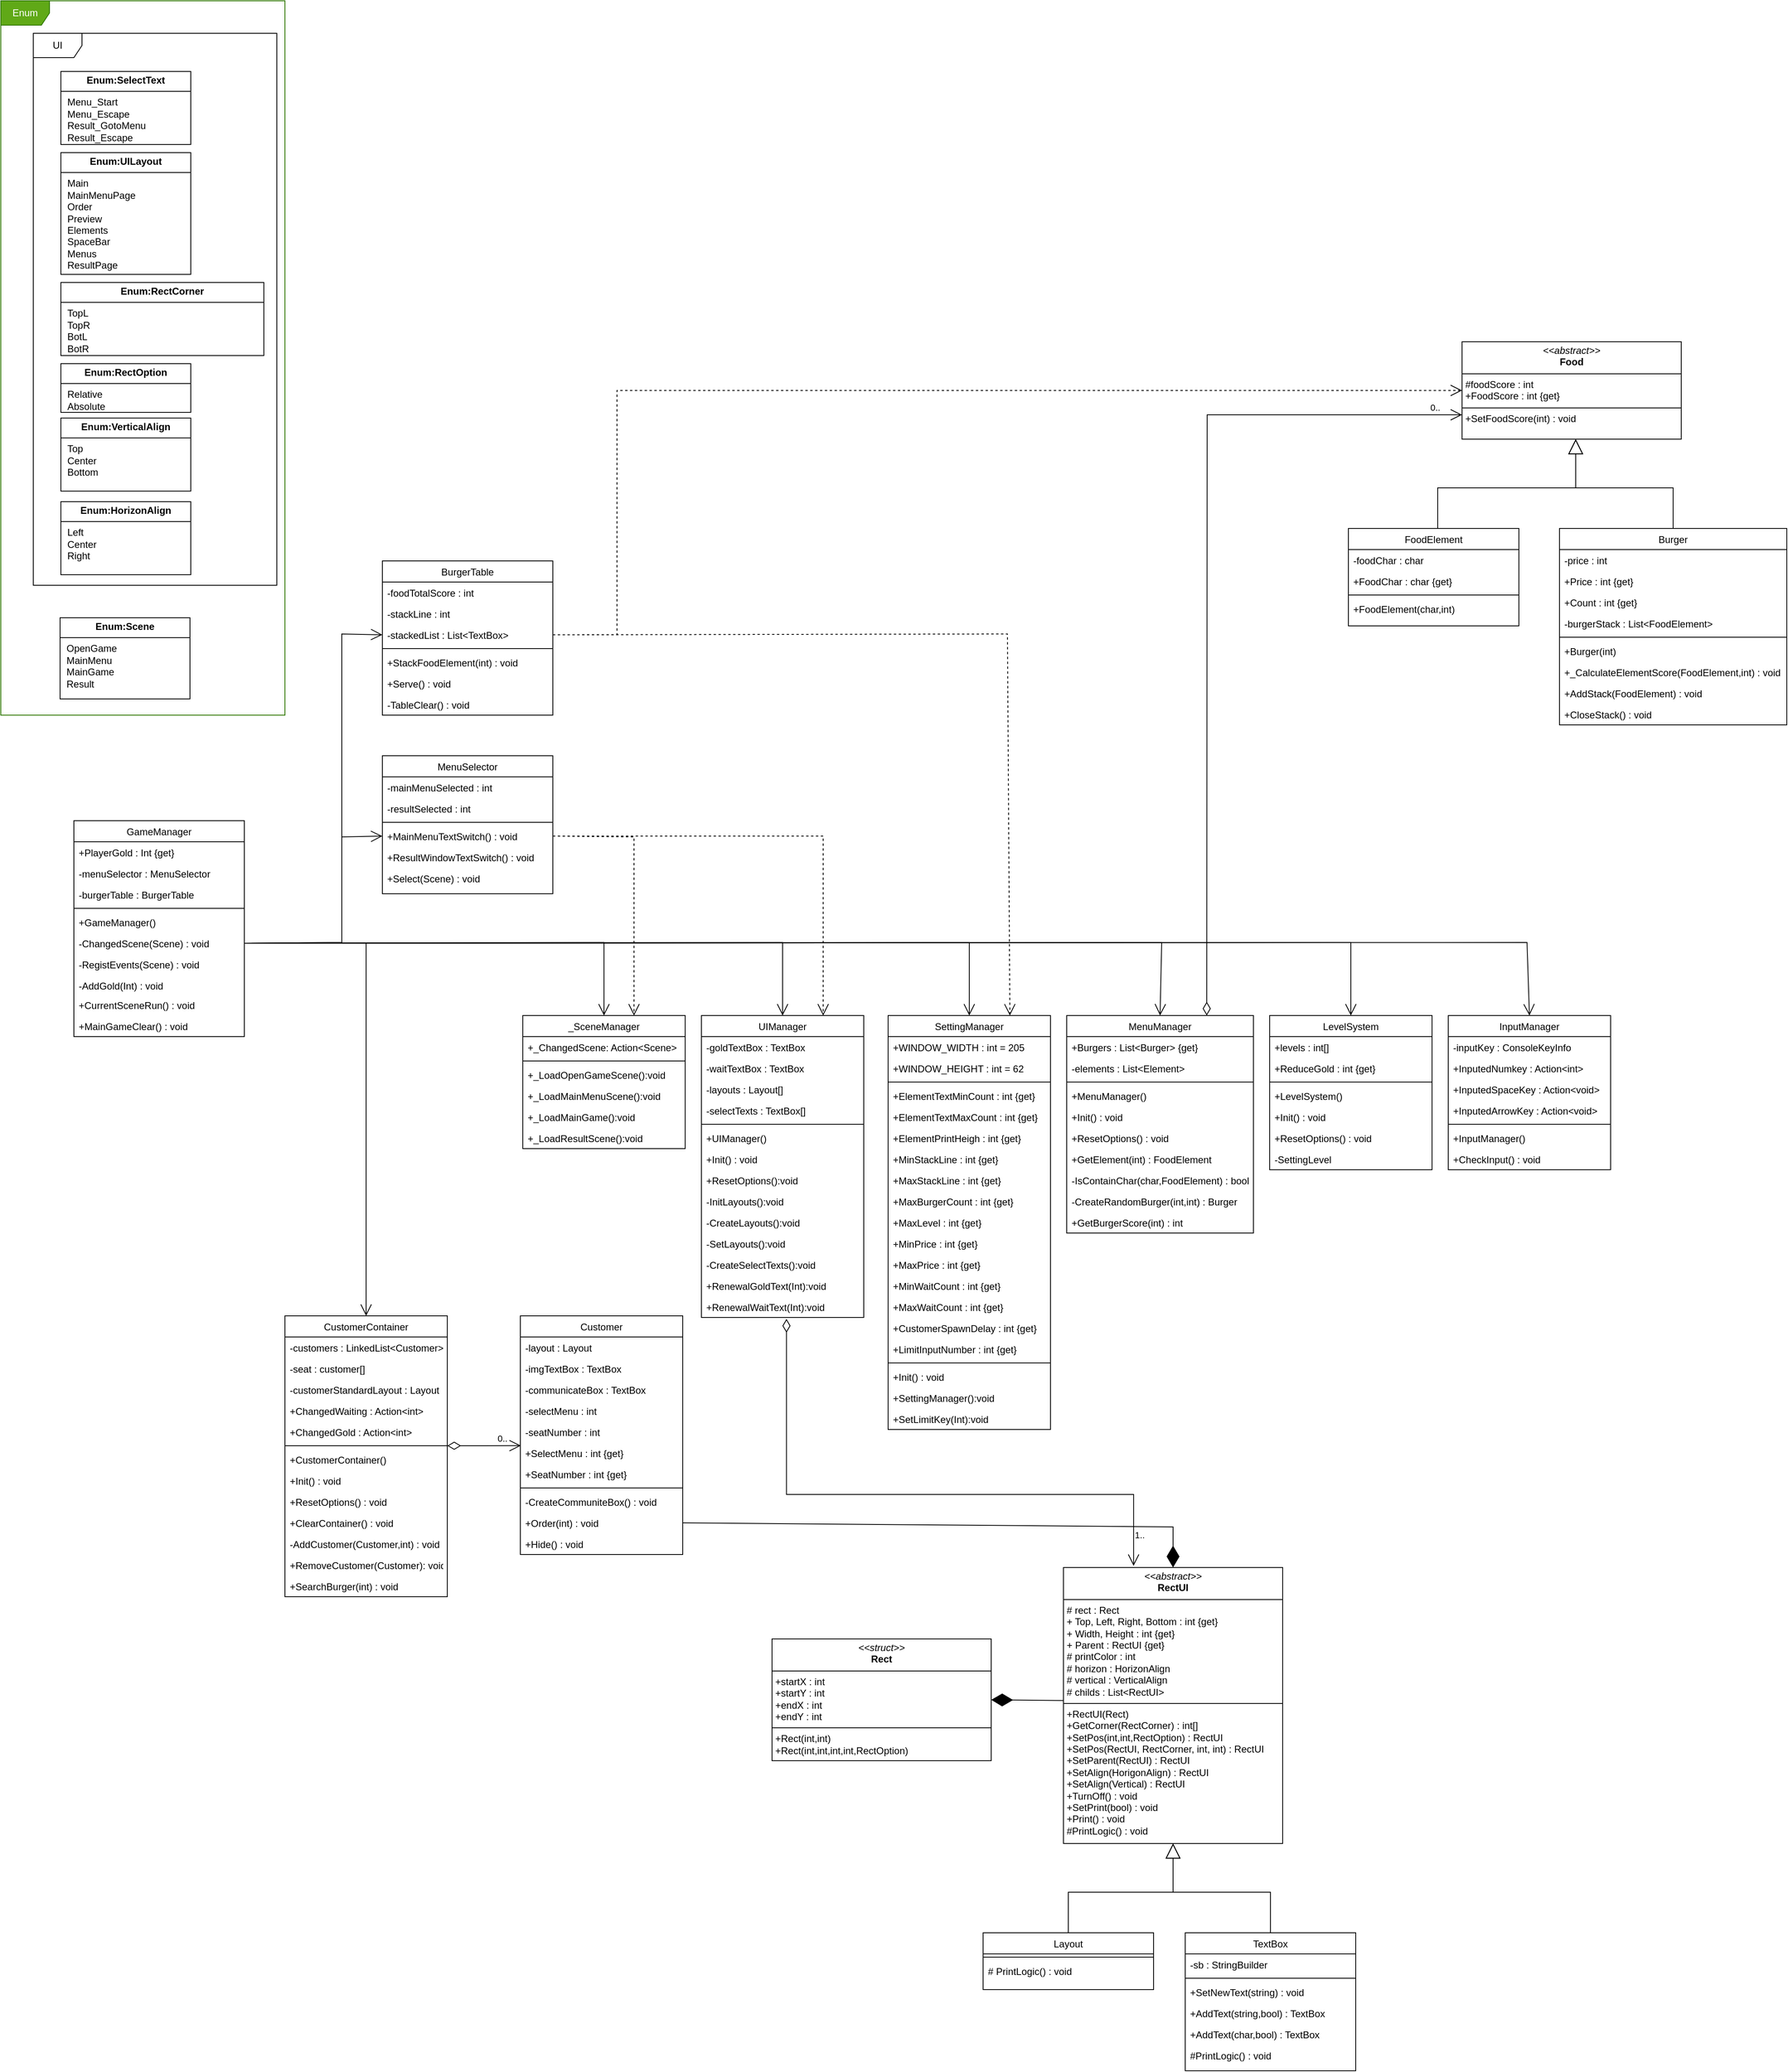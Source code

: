 <mxfile version="24.7.7">
  <diagram id="C5RBs43oDa-KdzZeNtuy" name="Page-1">
    <mxGraphModel dx="3180" dy="5552" grid="1" gridSize="10" guides="1" tooltips="1" connect="1" arrows="1" fold="1" page="1" pageScale="1" pageWidth="827" pageHeight="1169" math="0" shadow="0">
      <root>
        <mxCell id="WIyWlLk6GJQsqaUBKTNV-0" />
        <mxCell id="WIyWlLk6GJQsqaUBKTNV-1" parent="WIyWlLk6GJQsqaUBKTNV-0" />
        <mxCell id="zkfFHV4jXpPFQw0GAbJ--0" value="GameManager" style="swimlane;fontStyle=0;align=center;verticalAlign=top;childLayout=stackLayout;horizontal=1;startSize=26;horizontalStack=0;resizeParent=1;resizeLast=0;collapsible=1;marginBottom=0;rounded=0;shadow=0;strokeWidth=1;" parent="WIyWlLk6GJQsqaUBKTNV-1" vertex="1">
          <mxGeometry x="350" y="-670" width="210" height="266" as="geometry">
            <mxRectangle x="330" y="20" width="160" height="26" as="alternateBounds" />
          </mxGeometry>
        </mxCell>
        <mxCell id="hotCiEky1M4ksta6Ardu-140" value="+PlayerGold : Int {get}" style="text;align=left;verticalAlign=top;spacingLeft=4;spacingRight=4;overflow=hidden;rotatable=0;points=[[0,0.5],[1,0.5]];portConstraint=eastwest;rounded=0;shadow=0;html=0;" vertex="1" parent="zkfFHV4jXpPFQw0GAbJ--0">
          <mxGeometry y="26" width="210" height="26" as="geometry" />
        </mxCell>
        <mxCell id="hotCiEky1M4ksta6Ardu-138" value="-menuSelector : MenuSelector" style="text;align=left;verticalAlign=top;spacingLeft=4;spacingRight=4;overflow=hidden;rotatable=0;points=[[0,0.5],[1,0.5]];portConstraint=eastwest;rounded=0;shadow=0;html=0;" vertex="1" parent="zkfFHV4jXpPFQw0GAbJ--0">
          <mxGeometry y="52" width="210" height="26" as="geometry" />
        </mxCell>
        <mxCell id="hotCiEky1M4ksta6Ardu-139" value="-burgerTable : BurgerTable" style="text;align=left;verticalAlign=top;spacingLeft=4;spacingRight=4;overflow=hidden;rotatable=0;points=[[0,0.5],[1,0.5]];portConstraint=eastwest;rounded=0;shadow=0;html=0;" vertex="1" parent="zkfFHV4jXpPFQw0GAbJ--0">
          <mxGeometry y="78" width="210" height="26" as="geometry" />
        </mxCell>
        <mxCell id="zkfFHV4jXpPFQw0GAbJ--4" value="" style="line;html=1;strokeWidth=1;align=left;verticalAlign=middle;spacingTop=-1;spacingLeft=3;spacingRight=3;rotatable=0;labelPosition=right;points=[];portConstraint=eastwest;" parent="zkfFHV4jXpPFQw0GAbJ--0" vertex="1">
          <mxGeometry y="104" width="210" height="8" as="geometry" />
        </mxCell>
        <mxCell id="zkfFHV4jXpPFQw0GAbJ--5" value="+GameManager()" style="text;align=left;verticalAlign=top;spacingLeft=4;spacingRight=4;overflow=hidden;rotatable=0;points=[[0,0.5],[1,0.5]];portConstraint=eastwest;" parent="zkfFHV4jXpPFQw0GAbJ--0" vertex="1">
          <mxGeometry y="112" width="210" height="26" as="geometry" />
        </mxCell>
        <mxCell id="hotCiEky1M4ksta6Ardu-27" value="-ChangedScene(Scene) : void" style="text;align=left;verticalAlign=top;spacingLeft=4;spacingRight=4;overflow=hidden;rotatable=0;points=[[0,0.5],[1,0.5]];portConstraint=eastwest;" vertex="1" parent="zkfFHV4jXpPFQw0GAbJ--0">
          <mxGeometry y="138" width="210" height="26" as="geometry" />
        </mxCell>
        <mxCell id="hotCiEky1M4ksta6Ardu-28" value="-RegistEvents(Scene) : void" style="text;align=left;verticalAlign=top;spacingLeft=4;spacingRight=4;overflow=hidden;rotatable=0;points=[[0,0.5],[1,0.5]];portConstraint=eastwest;" vertex="1" parent="zkfFHV4jXpPFQw0GAbJ--0">
          <mxGeometry y="164" width="210" height="26" as="geometry" />
        </mxCell>
        <mxCell id="hotCiEky1M4ksta6Ardu-29" value="-AddGold(Int) : void" style="text;align=left;verticalAlign=top;spacingLeft=4;spacingRight=4;overflow=hidden;rotatable=0;points=[[0,0.5],[1,0.5]];portConstraint=eastwest;" vertex="1" parent="zkfFHV4jXpPFQw0GAbJ--0">
          <mxGeometry y="190" width="210" height="24" as="geometry" />
        </mxCell>
        <mxCell id="hotCiEky1M4ksta6Ardu-31" value="+CurrentSceneRun() : void" style="text;align=left;verticalAlign=top;spacingLeft=4;spacingRight=4;overflow=hidden;rotatable=0;points=[[0,0.5],[1,0.5]];portConstraint=eastwest;" vertex="1" parent="zkfFHV4jXpPFQw0GAbJ--0">
          <mxGeometry y="214" width="210" height="26" as="geometry" />
        </mxCell>
        <mxCell id="hotCiEky1M4ksta6Ardu-33" value="+MainGameClear() : void" style="text;align=left;verticalAlign=top;spacingLeft=4;spacingRight=4;overflow=hidden;rotatable=0;points=[[0,0.5],[1,0.5]];portConstraint=eastwest;" vertex="1" parent="zkfFHV4jXpPFQw0GAbJ--0">
          <mxGeometry y="240" width="210" height="26" as="geometry" />
        </mxCell>
        <mxCell id="zkfFHV4jXpPFQw0GAbJ--17" value="UIManager" style="swimlane;fontStyle=0;align=center;verticalAlign=top;childLayout=stackLayout;horizontal=1;startSize=26;horizontalStack=0;resizeParent=1;resizeLast=0;collapsible=1;marginBottom=0;rounded=0;shadow=0;strokeWidth=1;" parent="WIyWlLk6GJQsqaUBKTNV-1" vertex="1">
          <mxGeometry x="1123" y="-430" width="200" height="372" as="geometry">
            <mxRectangle x="550" y="140" width="160" height="26" as="alternateBounds" />
          </mxGeometry>
        </mxCell>
        <mxCell id="zkfFHV4jXpPFQw0GAbJ--22" value="-goldTextBox : TextBox" style="text;align=left;verticalAlign=top;spacingLeft=4;spacingRight=4;overflow=hidden;rotatable=0;points=[[0,0.5],[1,0.5]];portConstraint=eastwest;rounded=0;shadow=0;html=0;" parent="zkfFHV4jXpPFQw0GAbJ--17" vertex="1">
          <mxGeometry y="26" width="200" height="26" as="geometry" />
        </mxCell>
        <mxCell id="hotCiEky1M4ksta6Ardu-60" value="-waitTextBox : TextBox" style="text;align=left;verticalAlign=top;spacingLeft=4;spacingRight=4;overflow=hidden;rotatable=0;points=[[0,0.5],[1,0.5]];portConstraint=eastwest;rounded=0;shadow=0;html=0;" vertex="1" parent="zkfFHV4jXpPFQw0GAbJ--17">
          <mxGeometry y="52" width="200" height="26" as="geometry" />
        </mxCell>
        <mxCell id="hotCiEky1M4ksta6Ardu-61" value="-layouts : Layout[]" style="text;align=left;verticalAlign=top;spacingLeft=4;spacingRight=4;overflow=hidden;rotatable=0;points=[[0,0.5],[1,0.5]];portConstraint=eastwest;rounded=0;shadow=0;html=0;" vertex="1" parent="zkfFHV4jXpPFQw0GAbJ--17">
          <mxGeometry y="78" width="200" height="26" as="geometry" />
        </mxCell>
        <mxCell id="hotCiEky1M4ksta6Ardu-62" value="-selectTexts : TextBox[]" style="text;align=left;verticalAlign=top;spacingLeft=4;spacingRight=4;overflow=hidden;rotatable=0;points=[[0,0.5],[1,0.5]];portConstraint=eastwest;rounded=0;shadow=0;html=0;" vertex="1" parent="zkfFHV4jXpPFQw0GAbJ--17">
          <mxGeometry y="104" width="200" height="26" as="geometry" />
        </mxCell>
        <mxCell id="zkfFHV4jXpPFQw0GAbJ--23" value="" style="line;html=1;strokeWidth=1;align=left;verticalAlign=middle;spacingTop=-1;spacingLeft=3;spacingRight=3;rotatable=0;labelPosition=right;points=[];portConstraint=eastwest;" parent="zkfFHV4jXpPFQw0GAbJ--17" vertex="1">
          <mxGeometry y="130" width="200" height="8" as="geometry" />
        </mxCell>
        <mxCell id="zkfFHV4jXpPFQw0GAbJ--24" value="+UIManager()" style="text;align=left;verticalAlign=top;spacingLeft=4;spacingRight=4;overflow=hidden;rotatable=0;points=[[0,0.5],[1,0.5]];portConstraint=eastwest;" parent="zkfFHV4jXpPFQw0GAbJ--17" vertex="1">
          <mxGeometry y="138" width="200" height="26" as="geometry" />
        </mxCell>
        <mxCell id="hotCiEky1M4ksta6Ardu-165" value="+Init() : void" style="text;align=left;verticalAlign=top;spacingLeft=4;spacingRight=4;overflow=hidden;rotatable=0;points=[[0,0.5],[1,0.5]];portConstraint=eastwest;" vertex="1" parent="zkfFHV4jXpPFQw0GAbJ--17">
          <mxGeometry y="164" width="200" height="26" as="geometry" />
        </mxCell>
        <mxCell id="hotCiEky1M4ksta6Ardu-164" value="+ResetOptions():void" style="text;align=left;verticalAlign=top;spacingLeft=4;spacingRight=4;overflow=hidden;rotatable=0;points=[[0,0.5],[1,0.5]];portConstraint=eastwest;" vertex="1" parent="zkfFHV4jXpPFQw0GAbJ--17">
          <mxGeometry y="190" width="200" height="26" as="geometry" />
        </mxCell>
        <mxCell id="hotCiEky1M4ksta6Ardu-66" value="-InitLayouts():void" style="text;align=left;verticalAlign=top;spacingLeft=4;spacingRight=4;overflow=hidden;rotatable=0;points=[[0,0.5],[1,0.5]];portConstraint=eastwest;" vertex="1" parent="zkfFHV4jXpPFQw0GAbJ--17">
          <mxGeometry y="216" width="200" height="26" as="geometry" />
        </mxCell>
        <mxCell id="hotCiEky1M4ksta6Ardu-67" value="-CreateLayouts():void" style="text;align=left;verticalAlign=top;spacingLeft=4;spacingRight=4;overflow=hidden;rotatable=0;points=[[0,0.5],[1,0.5]];portConstraint=eastwest;" vertex="1" parent="zkfFHV4jXpPFQw0GAbJ--17">
          <mxGeometry y="242" width="200" height="26" as="geometry" />
        </mxCell>
        <mxCell id="hotCiEky1M4ksta6Ardu-68" value="-SetLayouts():void" style="text;align=left;verticalAlign=top;spacingLeft=4;spacingRight=4;overflow=hidden;rotatable=0;points=[[0,0.5],[1,0.5]];portConstraint=eastwest;" vertex="1" parent="zkfFHV4jXpPFQw0GAbJ--17">
          <mxGeometry y="268" width="200" height="26" as="geometry" />
        </mxCell>
        <mxCell id="hotCiEky1M4ksta6Ardu-69" value="-CreateSelectTexts():void" style="text;align=left;verticalAlign=top;spacingLeft=4;spacingRight=4;overflow=hidden;rotatable=0;points=[[0,0.5],[1,0.5]];portConstraint=eastwest;" vertex="1" parent="zkfFHV4jXpPFQw0GAbJ--17">
          <mxGeometry y="294" width="200" height="26" as="geometry" />
        </mxCell>
        <mxCell id="hotCiEky1M4ksta6Ardu-75" value="+RenewalGoldText(Int):void" style="text;align=left;verticalAlign=top;spacingLeft=4;spacingRight=4;overflow=hidden;rotatable=0;points=[[0,0.5],[1,0.5]];portConstraint=eastwest;" vertex="1" parent="zkfFHV4jXpPFQw0GAbJ--17">
          <mxGeometry y="320" width="200" height="26" as="geometry" />
        </mxCell>
        <mxCell id="hotCiEky1M4ksta6Ardu-76" value="+RenewalWaitText(Int):void" style="text;align=left;verticalAlign=top;spacingLeft=4;spacingRight=4;overflow=hidden;rotatable=0;points=[[0,0.5],[1,0.5]];portConstraint=eastwest;" vertex="1" parent="zkfFHV4jXpPFQw0GAbJ--17">
          <mxGeometry y="346" width="200" height="26" as="geometry" />
        </mxCell>
        <mxCell id="hotCiEky1M4ksta6Ardu-78" value="SettingManager" style="swimlane;fontStyle=0;align=center;verticalAlign=top;childLayout=stackLayout;horizontal=1;startSize=26;horizontalStack=0;resizeParent=1;resizeLast=0;collapsible=1;marginBottom=0;rounded=0;shadow=0;strokeWidth=1;" vertex="1" parent="WIyWlLk6GJQsqaUBKTNV-1">
          <mxGeometry x="1353" y="-430" width="200" height="510" as="geometry">
            <mxRectangle x="550" y="140" width="160" height="26" as="alternateBounds" />
          </mxGeometry>
        </mxCell>
        <mxCell id="hotCiEky1M4ksta6Ardu-79" value="+WINDOW_WIDTH : int = 205" style="text;align=left;verticalAlign=top;spacingLeft=4;spacingRight=4;overflow=hidden;rotatable=0;points=[[0,0.5],[1,0.5]];portConstraint=eastwest;rounded=0;shadow=0;html=0;" vertex="1" parent="hotCiEky1M4ksta6Ardu-78">
          <mxGeometry y="26" width="200" height="26" as="geometry" />
        </mxCell>
        <mxCell id="hotCiEky1M4ksta6Ardu-99" value="+WINDOW_HEIGHT : int = 62" style="text;align=left;verticalAlign=top;spacingLeft=4;spacingRight=4;overflow=hidden;rotatable=0;points=[[0,0.5],[1,0.5]];portConstraint=eastwest;rounded=0;shadow=0;html=0;" vertex="1" parent="hotCiEky1M4ksta6Ardu-78">
          <mxGeometry y="52" width="200" height="26" as="geometry" />
        </mxCell>
        <mxCell id="hotCiEky1M4ksta6Ardu-83" value="" style="line;html=1;strokeWidth=1;align=left;verticalAlign=middle;spacingTop=-1;spacingLeft=3;spacingRight=3;rotatable=0;labelPosition=right;points=[];portConstraint=eastwest;" vertex="1" parent="hotCiEky1M4ksta6Ardu-78">
          <mxGeometry y="78" width="200" height="8" as="geometry" />
        </mxCell>
        <mxCell id="hotCiEky1M4ksta6Ardu-84" value="+ElementTextMinCount : int {get}" style="text;align=left;verticalAlign=top;spacingLeft=4;spacingRight=4;overflow=hidden;rotatable=0;points=[[0,0.5],[1,0.5]];portConstraint=eastwest;" vertex="1" parent="hotCiEky1M4ksta6Ardu-78">
          <mxGeometry y="86" width="200" height="26" as="geometry" />
        </mxCell>
        <mxCell id="hotCiEky1M4ksta6Ardu-100" value="+ElementTextMaxCount : int {get}" style="text;align=left;verticalAlign=top;spacingLeft=4;spacingRight=4;overflow=hidden;rotatable=0;points=[[0,0.5],[1,0.5]];portConstraint=eastwest;" vertex="1" parent="hotCiEky1M4ksta6Ardu-78">
          <mxGeometry y="112" width="200" height="26" as="geometry" />
        </mxCell>
        <mxCell id="hotCiEky1M4ksta6Ardu-101" value="+ElementPrintHeigh : int {get}" style="text;align=left;verticalAlign=top;spacingLeft=4;spacingRight=4;overflow=hidden;rotatable=0;points=[[0,0.5],[1,0.5]];portConstraint=eastwest;" vertex="1" parent="hotCiEky1M4ksta6Ardu-78">
          <mxGeometry y="138" width="200" height="26" as="geometry" />
        </mxCell>
        <mxCell id="hotCiEky1M4ksta6Ardu-102" value="+MinStackLine : int {get}" style="text;align=left;verticalAlign=top;spacingLeft=4;spacingRight=4;overflow=hidden;rotatable=0;points=[[0,0.5],[1,0.5]];portConstraint=eastwest;" vertex="1" parent="hotCiEky1M4ksta6Ardu-78">
          <mxGeometry y="164" width="200" height="26" as="geometry" />
        </mxCell>
        <mxCell id="hotCiEky1M4ksta6Ardu-103" value="+MaxStackLine : int {get}" style="text;align=left;verticalAlign=top;spacingLeft=4;spacingRight=4;overflow=hidden;rotatable=0;points=[[0,0.5],[1,0.5]];portConstraint=eastwest;" vertex="1" parent="hotCiEky1M4ksta6Ardu-78">
          <mxGeometry y="190" width="200" height="26" as="geometry" />
        </mxCell>
        <mxCell id="hotCiEky1M4ksta6Ardu-104" value="+MaxBurgerCount : int {get}" style="text;align=left;verticalAlign=top;spacingLeft=4;spacingRight=4;overflow=hidden;rotatable=0;points=[[0,0.5],[1,0.5]];portConstraint=eastwest;" vertex="1" parent="hotCiEky1M4ksta6Ardu-78">
          <mxGeometry y="216" width="200" height="26" as="geometry" />
        </mxCell>
        <mxCell id="hotCiEky1M4ksta6Ardu-105" value="+MaxLevel : int {get}" style="text;align=left;verticalAlign=top;spacingLeft=4;spacingRight=4;overflow=hidden;rotatable=0;points=[[0,0.5],[1,0.5]];portConstraint=eastwest;" vertex="1" parent="hotCiEky1M4ksta6Ardu-78">
          <mxGeometry y="242" width="200" height="26" as="geometry" />
        </mxCell>
        <mxCell id="hotCiEky1M4ksta6Ardu-106" value="+MinPrice : int {get}" style="text;align=left;verticalAlign=top;spacingLeft=4;spacingRight=4;overflow=hidden;rotatable=0;points=[[0,0.5],[1,0.5]];portConstraint=eastwest;" vertex="1" parent="hotCiEky1M4ksta6Ardu-78">
          <mxGeometry y="268" width="200" height="26" as="geometry" />
        </mxCell>
        <mxCell id="hotCiEky1M4ksta6Ardu-107" value="+MaxPrice : int {get}" style="text;align=left;verticalAlign=top;spacingLeft=4;spacingRight=4;overflow=hidden;rotatable=0;points=[[0,0.5],[1,0.5]];portConstraint=eastwest;" vertex="1" parent="hotCiEky1M4ksta6Ardu-78">
          <mxGeometry y="294" width="200" height="26" as="geometry" />
        </mxCell>
        <mxCell id="hotCiEky1M4ksta6Ardu-108" value="+MinWaitCount : int {get}" style="text;align=left;verticalAlign=top;spacingLeft=4;spacingRight=4;overflow=hidden;rotatable=0;points=[[0,0.5],[1,0.5]];portConstraint=eastwest;" vertex="1" parent="hotCiEky1M4ksta6Ardu-78">
          <mxGeometry y="320" width="200" height="26" as="geometry" />
        </mxCell>
        <mxCell id="hotCiEky1M4ksta6Ardu-110" value="+MaxWaitCount : int {get}" style="text;align=left;verticalAlign=top;spacingLeft=4;spacingRight=4;overflow=hidden;rotatable=0;points=[[0,0.5],[1,0.5]];portConstraint=eastwest;" vertex="1" parent="hotCiEky1M4ksta6Ardu-78">
          <mxGeometry y="346" width="200" height="26" as="geometry" />
        </mxCell>
        <mxCell id="hotCiEky1M4ksta6Ardu-111" value="+CustomerSpawnDelay : int {get}" style="text;align=left;verticalAlign=top;spacingLeft=4;spacingRight=4;overflow=hidden;rotatable=0;points=[[0,0.5],[1,0.5]];portConstraint=eastwest;" vertex="1" parent="hotCiEky1M4ksta6Ardu-78">
          <mxGeometry y="372" width="200" height="26" as="geometry" />
        </mxCell>
        <mxCell id="hotCiEky1M4ksta6Ardu-112" value="+LimitInputNumber : int {get}" style="text;align=left;verticalAlign=top;spacingLeft=4;spacingRight=4;overflow=hidden;rotatable=0;points=[[0,0.5],[1,0.5]];portConstraint=eastwest;" vertex="1" parent="hotCiEky1M4ksta6Ardu-78">
          <mxGeometry y="398" width="200" height="26" as="geometry" />
        </mxCell>
        <mxCell id="hotCiEky1M4ksta6Ardu-97" value="" style="line;html=1;strokeWidth=1;align=left;verticalAlign=middle;spacingTop=-1;spacingLeft=3;spacingRight=3;rotatable=0;labelPosition=right;points=[];portConstraint=eastwest;" vertex="1" parent="hotCiEky1M4ksta6Ardu-78">
          <mxGeometry y="424" width="200" height="8" as="geometry" />
        </mxCell>
        <mxCell id="hotCiEky1M4ksta6Ardu-167" value="+Init() : void" style="text;align=left;verticalAlign=top;spacingLeft=4;spacingRight=4;overflow=hidden;rotatable=0;points=[[0,0.5],[1,0.5]];portConstraint=eastwest;" vertex="1" parent="hotCiEky1M4ksta6Ardu-78">
          <mxGeometry y="432" width="200" height="26" as="geometry" />
        </mxCell>
        <mxCell id="hotCiEky1M4ksta6Ardu-98" value="+SettingManager():void" style="text;align=left;verticalAlign=top;spacingLeft=4;spacingRight=4;overflow=hidden;rotatable=0;points=[[0,0.5],[1,0.5]];portConstraint=eastwest;" vertex="1" parent="hotCiEky1M4ksta6Ardu-78">
          <mxGeometry y="458" width="200" height="26" as="geometry" />
        </mxCell>
        <mxCell id="hotCiEky1M4ksta6Ardu-114" value="+SetLimitKey(Int):void" style="text;align=left;verticalAlign=top;spacingLeft=4;spacingRight=4;overflow=hidden;rotatable=0;points=[[0,0.5],[1,0.5]];portConstraint=eastwest;" vertex="1" parent="hotCiEky1M4ksta6Ardu-78">
          <mxGeometry y="484" width="200" height="26" as="geometry" />
        </mxCell>
        <mxCell id="hotCiEky1M4ksta6Ardu-115" value="_SceneManager" style="swimlane;fontStyle=0;align=center;verticalAlign=top;childLayout=stackLayout;horizontal=1;startSize=26;horizontalStack=0;resizeParent=1;resizeLast=0;collapsible=1;marginBottom=0;rounded=0;shadow=0;strokeWidth=1;" vertex="1" parent="WIyWlLk6GJQsqaUBKTNV-1">
          <mxGeometry x="903" y="-430" width="200" height="164" as="geometry">
            <mxRectangle x="550" y="140" width="160" height="26" as="alternateBounds" />
          </mxGeometry>
        </mxCell>
        <mxCell id="hotCiEky1M4ksta6Ardu-116" value="+_ChangedScene: Action&lt;Scene&gt;" style="text;align=left;verticalAlign=top;spacingLeft=4;spacingRight=4;overflow=hidden;rotatable=0;points=[[0,0.5],[1,0.5]];portConstraint=eastwest;rounded=0;shadow=0;html=0;" vertex="1" parent="hotCiEky1M4ksta6Ardu-115">
          <mxGeometry y="26" width="200" height="26" as="geometry" />
        </mxCell>
        <mxCell id="hotCiEky1M4ksta6Ardu-132" value="" style="line;html=1;strokeWidth=1;align=left;verticalAlign=middle;spacingTop=-1;spacingLeft=3;spacingRight=3;rotatable=0;labelPosition=right;points=[];portConstraint=eastwest;" vertex="1" parent="hotCiEky1M4ksta6Ardu-115">
          <mxGeometry y="52" width="200" height="8" as="geometry" />
        </mxCell>
        <mxCell id="hotCiEky1M4ksta6Ardu-133" value="+_LoadOpenGameScene():void" style="text;align=left;verticalAlign=top;spacingLeft=4;spacingRight=4;overflow=hidden;rotatable=0;points=[[0,0.5],[1,0.5]];portConstraint=eastwest;" vertex="1" parent="hotCiEky1M4ksta6Ardu-115">
          <mxGeometry y="60" width="200" height="26" as="geometry" />
        </mxCell>
        <mxCell id="hotCiEky1M4ksta6Ardu-134" value="+_LoadMainMenuScene():void" style="text;align=left;verticalAlign=top;spacingLeft=4;spacingRight=4;overflow=hidden;rotatable=0;points=[[0,0.5],[1,0.5]];portConstraint=eastwest;" vertex="1" parent="hotCiEky1M4ksta6Ardu-115">
          <mxGeometry y="86" width="200" height="26" as="geometry" />
        </mxCell>
        <mxCell id="hotCiEky1M4ksta6Ardu-136" value="+_LoadMainGame():void" style="text;align=left;verticalAlign=top;spacingLeft=4;spacingRight=4;overflow=hidden;rotatable=0;points=[[0,0.5],[1,0.5]];portConstraint=eastwest;" vertex="1" parent="hotCiEky1M4ksta6Ardu-115">
          <mxGeometry y="112" width="200" height="26" as="geometry" />
        </mxCell>
        <mxCell id="hotCiEky1M4ksta6Ardu-137" value="+_LoadResultScene():void" style="text;align=left;verticalAlign=top;spacingLeft=4;spacingRight=4;overflow=hidden;rotatable=0;points=[[0,0.5],[1,0.5]];portConstraint=eastwest;" vertex="1" parent="hotCiEky1M4ksta6Ardu-115">
          <mxGeometry y="138" width="200" height="26" as="geometry" />
        </mxCell>
        <mxCell id="hotCiEky1M4ksta6Ardu-141" value="MenuSelector" style="swimlane;fontStyle=0;align=center;verticalAlign=top;childLayout=stackLayout;horizontal=1;startSize=26;horizontalStack=0;resizeParent=1;resizeLast=0;collapsible=1;marginBottom=0;rounded=0;shadow=0;strokeWidth=1;" vertex="1" parent="WIyWlLk6GJQsqaUBKTNV-1">
          <mxGeometry x="730" y="-750" width="210" height="170" as="geometry">
            <mxRectangle x="330" y="20" width="160" height="26" as="alternateBounds" />
          </mxGeometry>
        </mxCell>
        <mxCell id="hotCiEky1M4ksta6Ardu-145" value="-mainMenuSelected : int" style="text;align=left;verticalAlign=top;spacingLeft=4;spacingRight=4;overflow=hidden;rotatable=0;points=[[0,0.5],[1,0.5]];portConstraint=eastwest;rounded=0;shadow=0;html=0;" vertex="1" parent="hotCiEky1M4ksta6Ardu-141">
          <mxGeometry y="26" width="210" height="26" as="geometry" />
        </mxCell>
        <mxCell id="hotCiEky1M4ksta6Ardu-146" value="-resultSelected : int" style="text;align=left;verticalAlign=top;spacingLeft=4;spacingRight=4;overflow=hidden;rotatable=0;points=[[0,0.5],[1,0.5]];portConstraint=eastwest;rounded=0;shadow=0;html=0;" vertex="1" parent="hotCiEky1M4ksta6Ardu-141">
          <mxGeometry y="52" width="210" height="26" as="geometry" />
        </mxCell>
        <mxCell id="hotCiEky1M4ksta6Ardu-147" value="" style="line;html=1;strokeWidth=1;align=left;verticalAlign=middle;spacingTop=-1;spacingLeft=3;spacingRight=3;rotatable=0;labelPosition=right;points=[];portConstraint=eastwest;" vertex="1" parent="hotCiEky1M4ksta6Ardu-141">
          <mxGeometry y="78" width="210" height="8" as="geometry" />
        </mxCell>
        <mxCell id="hotCiEky1M4ksta6Ardu-148" value="+MainMenuTextSwitch() : void" style="text;align=left;verticalAlign=top;spacingLeft=4;spacingRight=4;overflow=hidden;rotatable=0;points=[[0,0.5],[1,0.5]];portConstraint=eastwest;" vertex="1" parent="hotCiEky1M4ksta6Ardu-141">
          <mxGeometry y="86" width="210" height="26" as="geometry" />
        </mxCell>
        <mxCell id="hotCiEky1M4ksta6Ardu-149" value="+ResultWindowTextSwitch() : void" style="text;align=left;verticalAlign=top;spacingLeft=4;spacingRight=4;overflow=hidden;rotatable=0;points=[[0,0.5],[1,0.5]];portConstraint=eastwest;" vertex="1" parent="hotCiEky1M4ksta6Ardu-141">
          <mxGeometry y="112" width="210" height="26" as="geometry" />
        </mxCell>
        <mxCell id="hotCiEky1M4ksta6Ardu-150" value="+Select(Scene) : void" style="text;align=left;verticalAlign=top;spacingLeft=4;spacingRight=4;overflow=hidden;rotatable=0;points=[[0,0.5],[1,0.5]];portConstraint=eastwest;" vertex="1" parent="hotCiEky1M4ksta6Ardu-141">
          <mxGeometry y="138" width="210" height="26" as="geometry" />
        </mxCell>
        <mxCell id="hotCiEky1M4ksta6Ardu-157" value="MenuManager" style="swimlane;fontStyle=0;align=center;verticalAlign=top;childLayout=stackLayout;horizontal=1;startSize=26;horizontalStack=0;resizeParent=1;resizeLast=0;collapsible=1;marginBottom=0;rounded=0;shadow=0;strokeWidth=1;" vertex="1" parent="WIyWlLk6GJQsqaUBKTNV-1">
          <mxGeometry x="1573" y="-430" width="230" height="268" as="geometry">
            <mxRectangle x="330" y="20" width="160" height="26" as="alternateBounds" />
          </mxGeometry>
        </mxCell>
        <mxCell id="hotCiEky1M4ksta6Ardu-158" value="+Burgers : List&lt;Burger&gt; {get}" style="text;align=left;verticalAlign=top;spacingLeft=4;spacingRight=4;overflow=hidden;rotatable=0;points=[[0,0.5],[1,0.5]];portConstraint=eastwest;rounded=0;shadow=0;html=0;" vertex="1" parent="hotCiEky1M4ksta6Ardu-157">
          <mxGeometry y="26" width="230" height="26" as="geometry" />
        </mxCell>
        <mxCell id="hotCiEky1M4ksta6Ardu-159" value="-elements : List&lt;Element&gt;" style="text;align=left;verticalAlign=top;spacingLeft=4;spacingRight=4;overflow=hidden;rotatable=0;points=[[0,0.5],[1,0.5]];portConstraint=eastwest;rounded=0;shadow=0;html=0;" vertex="1" parent="hotCiEky1M4ksta6Ardu-157">
          <mxGeometry y="52" width="230" height="26" as="geometry" />
        </mxCell>
        <mxCell id="hotCiEky1M4ksta6Ardu-160" value="" style="line;html=1;strokeWidth=1;align=left;verticalAlign=middle;spacingTop=-1;spacingLeft=3;spacingRight=3;rotatable=0;labelPosition=right;points=[];portConstraint=eastwest;" vertex="1" parent="hotCiEky1M4ksta6Ardu-157">
          <mxGeometry y="78" width="230" height="8" as="geometry" />
        </mxCell>
        <mxCell id="hotCiEky1M4ksta6Ardu-161" value="+MenuManager()" style="text;align=left;verticalAlign=top;spacingLeft=4;spacingRight=4;overflow=hidden;rotatable=0;points=[[0,0.5],[1,0.5]];portConstraint=eastwest;" vertex="1" parent="hotCiEky1M4ksta6Ardu-157">
          <mxGeometry y="86" width="230" height="26" as="geometry" />
        </mxCell>
        <mxCell id="hotCiEky1M4ksta6Ardu-231" value="+Init() : void" style="text;align=left;verticalAlign=top;spacingLeft=4;spacingRight=4;overflow=hidden;rotatable=0;points=[[0,0.5],[1,0.5]];portConstraint=eastwest;" vertex="1" parent="hotCiEky1M4ksta6Ardu-157">
          <mxGeometry y="112" width="230" height="26" as="geometry" />
        </mxCell>
        <mxCell id="hotCiEky1M4ksta6Ardu-232" value="+ResetOptions() : void" style="text;align=left;verticalAlign=top;spacingLeft=4;spacingRight=4;overflow=hidden;rotatable=0;points=[[0,0.5],[1,0.5]];portConstraint=eastwest;" vertex="1" parent="hotCiEky1M4ksta6Ardu-157">
          <mxGeometry y="138" width="230" height="26" as="geometry" />
        </mxCell>
        <mxCell id="hotCiEky1M4ksta6Ardu-162" value="+GetElement(int) : FoodElement" style="text;align=left;verticalAlign=top;spacingLeft=4;spacingRight=4;overflow=hidden;rotatable=0;points=[[0,0.5],[1,0.5]];portConstraint=eastwest;" vertex="1" parent="hotCiEky1M4ksta6Ardu-157">
          <mxGeometry y="164" width="230" height="26" as="geometry" />
        </mxCell>
        <mxCell id="hotCiEky1M4ksta6Ardu-163" value="-IsContainChar(char,FoodElement) : bool" style="text;align=left;verticalAlign=top;spacingLeft=4;spacingRight=4;overflow=hidden;rotatable=0;points=[[0,0.5],[1,0.5]];portConstraint=eastwest;" vertex="1" parent="hotCiEky1M4ksta6Ardu-157">
          <mxGeometry y="190" width="230" height="26" as="geometry" />
        </mxCell>
        <mxCell id="hotCiEky1M4ksta6Ardu-168" value="-CreateRandomBurger(int,int) : Burger" style="text;align=left;verticalAlign=top;spacingLeft=4;spacingRight=4;overflow=hidden;rotatable=0;points=[[0,0.5],[1,0.5]];portConstraint=eastwest;" vertex="1" parent="hotCiEky1M4ksta6Ardu-157">
          <mxGeometry y="216" width="230" height="26" as="geometry" />
        </mxCell>
        <mxCell id="hotCiEky1M4ksta6Ardu-169" value="+GetBurgerScore(int) : int" style="text;align=left;verticalAlign=top;spacingLeft=4;spacingRight=4;overflow=hidden;rotatable=0;points=[[0,0.5],[1,0.5]];portConstraint=eastwest;" vertex="1" parent="hotCiEky1M4ksta6Ardu-157">
          <mxGeometry y="242" width="230" height="26" as="geometry" />
        </mxCell>
        <mxCell id="hotCiEky1M4ksta6Ardu-170" value="LevelSystem" style="swimlane;fontStyle=0;align=center;verticalAlign=top;childLayout=stackLayout;horizontal=1;startSize=26;horizontalStack=0;resizeParent=1;resizeLast=0;collapsible=1;marginBottom=0;rounded=0;shadow=0;strokeWidth=1;" vertex="1" parent="WIyWlLk6GJQsqaUBKTNV-1">
          <mxGeometry x="1823" y="-430" width="200" height="190" as="geometry">
            <mxRectangle x="550" y="140" width="160" height="26" as="alternateBounds" />
          </mxGeometry>
        </mxCell>
        <mxCell id="hotCiEky1M4ksta6Ardu-171" value="+levels : int[]" style="text;align=left;verticalAlign=top;spacingLeft=4;spacingRight=4;overflow=hidden;rotatable=0;points=[[0,0.5],[1,0.5]];portConstraint=eastwest;rounded=0;shadow=0;html=0;" vertex="1" parent="hotCiEky1M4ksta6Ardu-170">
          <mxGeometry y="26" width="200" height="26" as="geometry" />
        </mxCell>
        <mxCell id="hotCiEky1M4ksta6Ardu-177" value="+ReduceGold : int {get}" style="text;align=left;verticalAlign=top;spacingLeft=4;spacingRight=4;overflow=hidden;rotatable=0;points=[[0,0.5],[1,0.5]];portConstraint=eastwest;rounded=0;shadow=0;html=0;" vertex="1" parent="hotCiEky1M4ksta6Ardu-170">
          <mxGeometry y="52" width="200" height="26" as="geometry" />
        </mxCell>
        <mxCell id="hotCiEky1M4ksta6Ardu-172" value="" style="line;html=1;strokeWidth=1;align=left;verticalAlign=middle;spacingTop=-1;spacingLeft=3;spacingRight=3;rotatable=0;labelPosition=right;points=[];portConstraint=eastwest;" vertex="1" parent="hotCiEky1M4ksta6Ardu-170">
          <mxGeometry y="78" width="200" height="8" as="geometry" />
        </mxCell>
        <mxCell id="hotCiEky1M4ksta6Ardu-173" value="+LevelSystem()" style="text;align=left;verticalAlign=top;spacingLeft=4;spacingRight=4;overflow=hidden;rotatable=0;points=[[0,0.5],[1,0.5]];portConstraint=eastwest;" vertex="1" parent="hotCiEky1M4ksta6Ardu-170">
          <mxGeometry y="86" width="200" height="26" as="geometry" />
        </mxCell>
        <mxCell id="hotCiEky1M4ksta6Ardu-174" value="+Init() : void" style="text;align=left;verticalAlign=top;spacingLeft=4;spacingRight=4;overflow=hidden;rotatable=0;points=[[0,0.5],[1,0.5]];portConstraint=eastwest;" vertex="1" parent="hotCiEky1M4ksta6Ardu-170">
          <mxGeometry y="112" width="200" height="26" as="geometry" />
        </mxCell>
        <mxCell id="hotCiEky1M4ksta6Ardu-178" value="+ResetOptions() : void" style="text;align=left;verticalAlign=top;spacingLeft=4;spacingRight=4;overflow=hidden;rotatable=0;points=[[0,0.5],[1,0.5]];portConstraint=eastwest;" vertex="1" parent="hotCiEky1M4ksta6Ardu-170">
          <mxGeometry y="138" width="200" height="26" as="geometry" />
        </mxCell>
        <mxCell id="hotCiEky1M4ksta6Ardu-176" value="-SettingLevel" style="text;align=left;verticalAlign=top;spacingLeft=4;spacingRight=4;overflow=hidden;rotatable=0;points=[[0,0.5],[1,0.5]];portConstraint=eastwest;" vertex="1" parent="hotCiEky1M4ksta6Ardu-170">
          <mxGeometry y="164" width="200" height="26" as="geometry" />
        </mxCell>
        <mxCell id="hotCiEky1M4ksta6Ardu-179" value="InputManager" style="swimlane;fontStyle=0;align=center;verticalAlign=top;childLayout=stackLayout;horizontal=1;startSize=26;horizontalStack=0;resizeParent=1;resizeLast=0;collapsible=1;marginBottom=0;rounded=0;shadow=0;strokeWidth=1;" vertex="1" parent="WIyWlLk6GJQsqaUBKTNV-1">
          <mxGeometry x="2043" y="-430" width="200" height="190" as="geometry">
            <mxRectangle x="550" y="140" width="160" height="26" as="alternateBounds" />
          </mxGeometry>
        </mxCell>
        <mxCell id="hotCiEky1M4ksta6Ardu-180" value="-inputKey : ConsoleKeyInfo" style="text;align=left;verticalAlign=top;spacingLeft=4;spacingRight=4;overflow=hidden;rotatable=0;points=[[0,0.5],[1,0.5]];portConstraint=eastwest;rounded=0;shadow=0;html=0;" vertex="1" parent="hotCiEky1M4ksta6Ardu-179">
          <mxGeometry y="26" width="200" height="26" as="geometry" />
        </mxCell>
        <mxCell id="hotCiEky1M4ksta6Ardu-187" value="+InputedNumkey : Action&lt;int&gt;" style="text;align=left;verticalAlign=top;spacingLeft=4;spacingRight=4;overflow=hidden;rotatable=0;points=[[0,0.5],[1,0.5]];portConstraint=eastwest;rounded=0;shadow=0;html=0;" vertex="1" parent="hotCiEky1M4ksta6Ardu-179">
          <mxGeometry y="52" width="200" height="26" as="geometry" />
        </mxCell>
        <mxCell id="hotCiEky1M4ksta6Ardu-188" value="+InputedSpaceKey : Action&lt;void&gt;" style="text;align=left;verticalAlign=top;spacingLeft=4;spacingRight=4;overflow=hidden;rotatable=0;points=[[0,0.5],[1,0.5]];portConstraint=eastwest;rounded=0;shadow=0;html=0;" vertex="1" parent="hotCiEky1M4ksta6Ardu-179">
          <mxGeometry y="78" width="200" height="26" as="geometry" />
        </mxCell>
        <mxCell id="hotCiEky1M4ksta6Ardu-189" value="+InputedArrowKey : Action&lt;void&gt;" style="text;align=left;verticalAlign=top;spacingLeft=4;spacingRight=4;overflow=hidden;rotatable=0;points=[[0,0.5],[1,0.5]];portConstraint=eastwest;rounded=0;shadow=0;html=0;" vertex="1" parent="hotCiEky1M4ksta6Ardu-179">
          <mxGeometry y="104" width="200" height="26" as="geometry" />
        </mxCell>
        <mxCell id="hotCiEky1M4ksta6Ardu-182" value="" style="line;html=1;strokeWidth=1;align=left;verticalAlign=middle;spacingTop=-1;spacingLeft=3;spacingRight=3;rotatable=0;labelPosition=right;points=[];portConstraint=eastwest;" vertex="1" parent="hotCiEky1M4ksta6Ardu-179">
          <mxGeometry y="130" width="200" height="8" as="geometry" />
        </mxCell>
        <mxCell id="hotCiEky1M4ksta6Ardu-184" value="+InputManager()" style="text;align=left;verticalAlign=top;spacingLeft=4;spacingRight=4;overflow=hidden;rotatable=0;points=[[0,0.5],[1,0.5]];portConstraint=eastwest;" vertex="1" parent="hotCiEky1M4ksta6Ardu-179">
          <mxGeometry y="138" width="200" height="26" as="geometry" />
        </mxCell>
        <mxCell id="hotCiEky1M4ksta6Ardu-190" value="+CheckInput() : void" style="text;align=left;verticalAlign=top;spacingLeft=4;spacingRight=4;overflow=hidden;rotatable=0;points=[[0,0.5],[1,0.5]];portConstraint=eastwest;" vertex="1" parent="hotCiEky1M4ksta6Ardu-179">
          <mxGeometry y="164" width="200" height="26" as="geometry" />
        </mxCell>
        <mxCell id="hotCiEky1M4ksta6Ardu-215" value="BurgerTable" style="swimlane;fontStyle=0;align=center;verticalAlign=top;childLayout=stackLayout;horizontal=1;startSize=26;horizontalStack=0;resizeParent=1;resizeLast=0;collapsible=1;marginBottom=0;rounded=0;shadow=0;strokeWidth=1;" vertex="1" parent="WIyWlLk6GJQsqaUBKTNV-1">
          <mxGeometry x="730" y="-990" width="210" height="190" as="geometry">
            <mxRectangle x="330" y="20" width="160" height="26" as="alternateBounds" />
          </mxGeometry>
        </mxCell>
        <mxCell id="hotCiEky1M4ksta6Ardu-216" value="-foodTotalScore : int" style="text;align=left;verticalAlign=top;spacingLeft=4;spacingRight=4;overflow=hidden;rotatable=0;points=[[0,0.5],[1,0.5]];portConstraint=eastwest;rounded=0;shadow=0;html=0;" vertex="1" parent="hotCiEky1M4ksta6Ardu-215">
          <mxGeometry y="26" width="210" height="26" as="geometry" />
        </mxCell>
        <mxCell id="hotCiEky1M4ksta6Ardu-217" value="-stackLine : int" style="text;align=left;verticalAlign=top;spacingLeft=4;spacingRight=4;overflow=hidden;rotatable=0;points=[[0,0.5],[1,0.5]];portConstraint=eastwest;rounded=0;shadow=0;html=0;" vertex="1" parent="hotCiEky1M4ksta6Ardu-215">
          <mxGeometry y="52" width="210" height="26" as="geometry" />
        </mxCell>
        <mxCell id="hotCiEky1M4ksta6Ardu-222" value="-stackedList : List&lt;TextBox&gt;" style="text;align=left;verticalAlign=top;spacingLeft=4;spacingRight=4;overflow=hidden;rotatable=0;points=[[0,0.5],[1,0.5]];portConstraint=eastwest;rounded=0;shadow=0;html=0;" vertex="1" parent="hotCiEky1M4ksta6Ardu-215">
          <mxGeometry y="78" width="210" height="26" as="geometry" />
        </mxCell>
        <mxCell id="hotCiEky1M4ksta6Ardu-218" value="" style="line;html=1;strokeWidth=1;align=left;verticalAlign=middle;spacingTop=-1;spacingLeft=3;spacingRight=3;rotatable=0;labelPosition=right;points=[];portConstraint=eastwest;" vertex="1" parent="hotCiEky1M4ksta6Ardu-215">
          <mxGeometry y="104" width="210" height="8" as="geometry" />
        </mxCell>
        <mxCell id="hotCiEky1M4ksta6Ardu-219" value="+StackFoodElement(int) : void" style="text;align=left;verticalAlign=top;spacingLeft=4;spacingRight=4;overflow=hidden;rotatable=0;points=[[0,0.5],[1,0.5]];portConstraint=eastwest;" vertex="1" parent="hotCiEky1M4ksta6Ardu-215">
          <mxGeometry y="112" width="210" height="26" as="geometry" />
        </mxCell>
        <mxCell id="hotCiEky1M4ksta6Ardu-220" value="+Serve() : void" style="text;align=left;verticalAlign=top;spacingLeft=4;spacingRight=4;overflow=hidden;rotatable=0;points=[[0,0.5],[1,0.5]];portConstraint=eastwest;" vertex="1" parent="hotCiEky1M4ksta6Ardu-215">
          <mxGeometry y="138" width="210" height="26" as="geometry" />
        </mxCell>
        <mxCell id="hotCiEky1M4ksta6Ardu-221" value="-TableClear() : void" style="text;align=left;verticalAlign=top;spacingLeft=4;spacingRight=4;overflow=hidden;rotatable=0;points=[[0,0.5],[1,0.5]];portConstraint=eastwest;" vertex="1" parent="hotCiEky1M4ksta6Ardu-215">
          <mxGeometry y="164" width="210" height="26" as="geometry" />
        </mxCell>
        <mxCell id="hotCiEky1M4ksta6Ardu-280" value="" style="group" vertex="1" connectable="0" parent="WIyWlLk6GJQsqaUBKTNV-1">
          <mxGeometry x="1920" y="-1260" width="540" height="472" as="geometry" />
        </mxCell>
        <mxCell id="hotCiEky1M4ksta6Ardu-258" value="&lt;p style=&quot;margin:0px;margin-top:4px;text-align:center;&quot;&gt;&lt;i&gt;&amp;lt;&amp;lt;abstract&amp;gt;&amp;gt;&lt;/i&gt;&lt;br&gt;&lt;b&gt;Food&lt;/b&gt;&lt;/p&gt;&lt;hr size=&quot;1&quot; style=&quot;border-style:solid;&quot;&gt;&lt;p style=&quot;margin:0px;margin-left:4px;&quot;&gt;#foodScore : int&lt;/p&gt;&lt;p style=&quot;margin:0px;margin-left:4px;&quot;&gt;+FoodScore : int {get}&lt;/p&gt;&lt;hr size=&quot;1&quot; style=&quot;border-style:solid;&quot;&gt;&lt;p style=&quot;margin:0px;margin-left:4px;&quot;&gt;+SetFoodScore(int) : void&lt;/p&gt;" style="verticalAlign=top;align=left;overflow=fill;html=1;whiteSpace=wrap;" vertex="1" parent="hotCiEky1M4ksta6Ardu-280">
          <mxGeometry x="140" width="270" height="120" as="geometry" />
        </mxCell>
        <mxCell id="hotCiEky1M4ksta6Ardu-260" value="FoodElement" style="swimlane;fontStyle=0;align=center;verticalAlign=top;childLayout=stackLayout;horizontal=1;startSize=26;horizontalStack=0;resizeParent=1;resizeLast=0;collapsible=1;marginBottom=0;rounded=0;shadow=0;strokeWidth=1;" vertex="1" parent="hotCiEky1M4ksta6Ardu-280">
          <mxGeometry y="230" width="210" height="120" as="geometry">
            <mxRectangle x="330" y="20" width="160" height="26" as="alternateBounds" />
          </mxGeometry>
        </mxCell>
        <mxCell id="hotCiEky1M4ksta6Ardu-261" value="-foodChar : char" style="text;align=left;verticalAlign=top;spacingLeft=4;spacingRight=4;overflow=hidden;rotatable=0;points=[[0,0.5],[1,0.5]];portConstraint=eastwest;rounded=0;shadow=0;html=0;" vertex="1" parent="hotCiEky1M4ksta6Ardu-260">
          <mxGeometry y="26" width="210" height="26" as="geometry" />
        </mxCell>
        <mxCell id="hotCiEky1M4ksta6Ardu-268" value="+FoodChar : char {get} " style="text;align=left;verticalAlign=top;spacingLeft=4;spacingRight=4;overflow=hidden;rotatable=0;points=[[0,0.5],[1,0.5]];portConstraint=eastwest;rounded=0;shadow=0;html=0;" vertex="1" parent="hotCiEky1M4ksta6Ardu-260">
          <mxGeometry y="52" width="210" height="26" as="geometry" />
        </mxCell>
        <mxCell id="hotCiEky1M4ksta6Ardu-262" value="" style="line;html=1;strokeWidth=1;align=left;verticalAlign=middle;spacingTop=-1;spacingLeft=3;spacingRight=3;rotatable=0;labelPosition=right;points=[];portConstraint=eastwest;" vertex="1" parent="hotCiEky1M4ksta6Ardu-260">
          <mxGeometry y="78" width="210" height="8" as="geometry" />
        </mxCell>
        <mxCell id="hotCiEky1M4ksta6Ardu-263" value="+FoodElement(char,int)" style="text;align=left;verticalAlign=top;spacingLeft=4;spacingRight=4;overflow=hidden;rotatable=0;points=[[0,0.5],[1,0.5]];portConstraint=eastwest;" vertex="1" parent="hotCiEky1M4ksta6Ardu-260">
          <mxGeometry y="86" width="210" height="26" as="geometry" />
        </mxCell>
        <mxCell id="hotCiEky1M4ksta6Ardu-267" value="" style="endArrow=block;endSize=16;endFill=0;html=1;rounded=0;exitX=0.5;exitY=0;exitDx=0;exitDy=0;entryX=0.5;entryY=1;entryDx=0;entryDy=0;" edge="1" parent="hotCiEky1M4ksta6Ardu-280">
          <mxGeometry width="160" relative="1" as="geometry">
            <mxPoint x="400" y="230" as="sourcePoint" />
            <mxPoint x="280" y="120" as="targetPoint" />
            <Array as="points">
              <mxPoint x="400" y="180" />
              <mxPoint x="280" y="180" />
            </Array>
          </mxGeometry>
        </mxCell>
        <mxCell id="hotCiEky1M4ksta6Ardu-269" value="Burger" style="swimlane;fontStyle=0;align=center;verticalAlign=top;childLayout=stackLayout;horizontal=1;startSize=26;horizontalStack=0;resizeParent=1;resizeLast=0;collapsible=1;marginBottom=0;rounded=0;shadow=0;strokeWidth=1;" vertex="1" parent="hotCiEky1M4ksta6Ardu-280">
          <mxGeometry x="260" y="230" width="280" height="242" as="geometry">
            <mxRectangle x="330" y="20" width="160" height="26" as="alternateBounds" />
          </mxGeometry>
        </mxCell>
        <mxCell id="hotCiEky1M4ksta6Ardu-270" value="-price : int" style="text;align=left;verticalAlign=top;spacingLeft=4;spacingRight=4;overflow=hidden;rotatable=0;points=[[0,0.5],[1,0.5]];portConstraint=eastwest;rounded=0;shadow=0;html=0;" vertex="1" parent="hotCiEky1M4ksta6Ardu-269">
          <mxGeometry y="26" width="280" height="26" as="geometry" />
        </mxCell>
        <mxCell id="hotCiEky1M4ksta6Ardu-271" value="+Price : int {get}" style="text;align=left;verticalAlign=top;spacingLeft=4;spacingRight=4;overflow=hidden;rotatable=0;points=[[0,0.5],[1,0.5]];portConstraint=eastwest;rounded=0;shadow=0;html=0;" vertex="1" parent="hotCiEky1M4ksta6Ardu-269">
          <mxGeometry y="52" width="280" height="26" as="geometry" />
        </mxCell>
        <mxCell id="hotCiEky1M4ksta6Ardu-274" value="+Count : int {get}" style="text;align=left;verticalAlign=top;spacingLeft=4;spacingRight=4;overflow=hidden;rotatable=0;points=[[0,0.5],[1,0.5]];portConstraint=eastwest;rounded=0;shadow=0;html=0;" vertex="1" parent="hotCiEky1M4ksta6Ardu-269">
          <mxGeometry y="78" width="280" height="26" as="geometry" />
        </mxCell>
        <mxCell id="hotCiEky1M4ksta6Ardu-275" value="-burgerStack : List&lt;FoodElement&gt;" style="text;align=left;verticalAlign=top;spacingLeft=4;spacingRight=4;overflow=hidden;rotatable=0;points=[[0,0.5],[1,0.5]];portConstraint=eastwest;rounded=0;shadow=0;html=0;" vertex="1" parent="hotCiEky1M4ksta6Ardu-269">
          <mxGeometry y="104" width="280" height="26" as="geometry" />
        </mxCell>
        <mxCell id="hotCiEky1M4ksta6Ardu-272" value="" style="line;html=1;strokeWidth=1;align=left;verticalAlign=middle;spacingTop=-1;spacingLeft=3;spacingRight=3;rotatable=0;labelPosition=right;points=[];portConstraint=eastwest;" vertex="1" parent="hotCiEky1M4ksta6Ardu-269">
          <mxGeometry y="130" width="280" height="8" as="geometry" />
        </mxCell>
        <mxCell id="hotCiEky1M4ksta6Ardu-273" value="+Burger(int)" style="text;align=left;verticalAlign=top;spacingLeft=4;spacingRight=4;overflow=hidden;rotatable=0;points=[[0,0.5],[1,0.5]];portConstraint=eastwest;" vertex="1" parent="hotCiEky1M4ksta6Ardu-269">
          <mxGeometry y="138" width="280" height="26" as="geometry" />
        </mxCell>
        <mxCell id="hotCiEky1M4ksta6Ardu-276" value="+_CalculateElementScore(FoodElement,int) : void" style="text;align=left;verticalAlign=top;spacingLeft=4;spacingRight=4;overflow=hidden;rotatable=0;points=[[0,0.5],[1,0.5]];portConstraint=eastwest;" vertex="1" parent="hotCiEky1M4ksta6Ardu-269">
          <mxGeometry y="164" width="280" height="26" as="geometry" />
        </mxCell>
        <mxCell id="hotCiEky1M4ksta6Ardu-277" value="+AddStack(FoodElement) : void" style="text;align=left;verticalAlign=top;spacingLeft=4;spacingRight=4;overflow=hidden;rotatable=0;points=[[0,0.5],[1,0.5]];portConstraint=eastwest;" vertex="1" parent="hotCiEky1M4ksta6Ardu-269">
          <mxGeometry y="190" width="280" height="26" as="geometry" />
        </mxCell>
        <mxCell id="hotCiEky1M4ksta6Ardu-278" value="+CloseStack() : void" style="text;align=left;verticalAlign=top;spacingLeft=4;spacingRight=4;overflow=hidden;rotatable=0;points=[[0,0.5],[1,0.5]];portConstraint=eastwest;" vertex="1" parent="hotCiEky1M4ksta6Ardu-269">
          <mxGeometry y="216" width="280" height="26" as="geometry" />
        </mxCell>
        <mxCell id="hotCiEky1M4ksta6Ardu-279" value="" style="endArrow=block;endSize=16;endFill=0;html=1;rounded=0;exitX=0.5;exitY=0;exitDx=0;exitDy=0;" edge="1" parent="hotCiEky1M4ksta6Ardu-280">
          <mxGeometry width="160" relative="1" as="geometry">
            <mxPoint x="110" y="230" as="sourcePoint" />
            <mxPoint x="280" y="120" as="targetPoint" />
            <Array as="points">
              <mxPoint x="110" y="180" />
              <mxPoint x="280" y="180" />
            </Array>
          </mxGeometry>
        </mxCell>
        <mxCell id="hotCiEky1M4ksta6Ardu-295" value="" style="endArrow=open;endFill=1;endSize=12;html=1;rounded=0;exitX=1;exitY=0.5;exitDx=0;exitDy=0;entryX=0.5;entryY=0;entryDx=0;entryDy=0;" edge="1" parent="WIyWlLk6GJQsqaUBKTNV-1" source="hotCiEky1M4ksta6Ardu-27" target="hotCiEky1M4ksta6Ardu-115">
          <mxGeometry width="160" relative="1" as="geometry">
            <mxPoint x="790" y="290" as="sourcePoint" />
            <mxPoint x="839" y="-430" as="targetPoint" />
            <Array as="points">
              <mxPoint x="1003" y="-520" />
            </Array>
          </mxGeometry>
        </mxCell>
        <mxCell id="hotCiEky1M4ksta6Ardu-305" value="" style="endArrow=open;endFill=1;endSize=12;html=1;rounded=0;exitX=1;exitY=0.5;exitDx=0;exitDy=0;entryX=0.5;entryY=0;entryDx=0;entryDy=0;" edge="1" parent="WIyWlLk6GJQsqaUBKTNV-1" source="hotCiEky1M4ksta6Ardu-27" target="zkfFHV4jXpPFQw0GAbJ--17">
          <mxGeometry width="160" relative="1" as="geometry">
            <mxPoint x="650" y="-580" as="sourcePoint" />
            <mxPoint x="849" y="-420" as="targetPoint" />
            <Array as="points">
              <mxPoint x="1223" y="-520" />
            </Array>
          </mxGeometry>
        </mxCell>
        <mxCell id="hotCiEky1M4ksta6Ardu-306" value="" style="endArrow=open;endFill=1;endSize=12;html=1;rounded=0;exitX=1;exitY=0.5;exitDx=0;exitDy=0;entryX=0.5;entryY=0;entryDx=0;entryDy=0;" edge="1" parent="WIyWlLk6GJQsqaUBKTNV-1" source="hotCiEky1M4ksta6Ardu-27" target="hotCiEky1M4ksta6Ardu-78">
          <mxGeometry width="160" relative="1" as="geometry">
            <mxPoint x="646" y="-509" as="sourcePoint" />
            <mxPoint x="1070" y="-420" as="targetPoint" />
            <Array as="points">
              <mxPoint x="1453" y="-520" />
            </Array>
          </mxGeometry>
        </mxCell>
        <mxCell id="hotCiEky1M4ksta6Ardu-307" value="" style="endArrow=open;endFill=1;endSize=12;html=1;rounded=0;exitX=1;exitY=0.5;exitDx=0;exitDy=0;entryX=0.5;entryY=0;entryDx=0;entryDy=0;" edge="1" parent="WIyWlLk6GJQsqaUBKTNV-1" source="hotCiEky1M4ksta6Ardu-27" target="hotCiEky1M4ksta6Ardu-157">
          <mxGeometry width="160" relative="1" as="geometry">
            <mxPoint x="646" y="-509" as="sourcePoint" />
            <mxPoint x="1300" y="-420" as="targetPoint" />
            <Array as="points">
              <mxPoint x="1690" y="-520" />
            </Array>
          </mxGeometry>
        </mxCell>
        <mxCell id="hotCiEky1M4ksta6Ardu-308" value="" style="endArrow=open;endFill=1;endSize=12;html=1;rounded=0;exitX=1;exitY=0.5;exitDx=0;exitDy=0;entryX=0.5;entryY=0;entryDx=0;entryDy=0;" edge="1" parent="WIyWlLk6GJQsqaUBKTNV-1" source="hotCiEky1M4ksta6Ardu-27" target="hotCiEky1M4ksta6Ardu-170">
          <mxGeometry width="160" relative="1" as="geometry">
            <mxPoint x="646" y="-509" as="sourcePoint" />
            <mxPoint x="1535" y="-420" as="targetPoint" />
            <Array as="points">
              <mxPoint x="1923" y="-520" />
            </Array>
          </mxGeometry>
        </mxCell>
        <mxCell id="hotCiEky1M4ksta6Ardu-309" value="" style="endArrow=open;endFill=1;endSize=12;html=1;rounded=0;exitX=1;exitY=0.5;exitDx=0;exitDy=0;entryX=0.5;entryY=0;entryDx=0;entryDy=0;" edge="1" parent="WIyWlLk6GJQsqaUBKTNV-1" source="hotCiEky1M4ksta6Ardu-27" target="hotCiEky1M4ksta6Ardu-179">
          <mxGeometry width="160" relative="1" as="geometry">
            <mxPoint x="646" y="-509" as="sourcePoint" />
            <mxPoint x="1770" y="-420" as="targetPoint" />
            <Array as="points">
              <mxPoint x="2140" y="-520" />
            </Array>
          </mxGeometry>
        </mxCell>
        <mxCell id="hotCiEky1M4ksta6Ardu-310" value="" style="group" vertex="1" connectable="0" parent="WIyWlLk6GJQsqaUBKTNV-1">
          <mxGeometry x="260" y="-1680" width="350" height="880" as="geometry" />
        </mxCell>
        <mxCell id="hotCiEky1M4ksta6Ardu-51" value="&lt;p style=&quot;margin: 4px 0px 0px; text-align: center;&quot;&gt;&lt;b style=&quot;&quot;&gt;Enum:Scene&lt;/b&gt;&lt;/p&gt;&lt;hr size=&quot;1&quot; style=&quot;border-style:solid;&quot;&gt;&lt;p style=&quot;margin:0px;margin-left:8px;&quot;&gt;OpenGame&lt;/p&gt;&lt;p style=&quot;margin:0px;margin-left:8px;&quot;&gt;MainMenu&lt;/p&gt;&lt;p style=&quot;margin:0px;margin-left:8px;&quot;&gt;MainGame&lt;/p&gt;&lt;p style=&quot;margin:0px;margin-left:8px;&quot;&gt;Result&lt;/p&gt;&lt;p style=&quot;margin:0px;margin-left:8px;&quot;&gt;&lt;br&gt;&lt;/p&gt;" style="verticalAlign=top;align=left;overflow=fill;html=1;whiteSpace=wrap;" vertex="1" parent="hotCiEky1M4ksta6Ardu-310">
          <mxGeometry x="73" y="760" width="160" height="100" as="geometry" />
        </mxCell>
        <mxCell id="hotCiEky1M4ksta6Ardu-57" value="Enum" style="shape=umlFrame;whiteSpace=wrap;html=1;pointerEvents=0;fillColor=#60a917;fontColor=#ffffff;strokeColor=#2D7600;" vertex="1" parent="hotCiEky1M4ksta6Ardu-310">
          <mxGeometry width="350" height="880" as="geometry" />
        </mxCell>
        <mxCell id="hotCiEky1M4ksta6Ardu-59" value="UI" style="shape=umlFrame;whiteSpace=wrap;html=1;pointerEvents=0;" vertex="1" parent="hotCiEky1M4ksta6Ardu-310">
          <mxGeometry x="40" y="40" width="300" height="680" as="geometry" />
        </mxCell>
        <mxCell id="hotCiEky1M4ksta6Ardu-58" value="" style="group" vertex="1" connectable="0" parent="hotCiEky1M4ksta6Ardu-310">
          <mxGeometry x="74" y="87" width="250" height="620" as="geometry" />
        </mxCell>
        <mxCell id="hotCiEky1M4ksta6Ardu-45" value="&lt;p style=&quot;margin: 4px 0px 0px; text-align: center;&quot;&gt;&lt;b style=&quot;&quot;&gt;Enum:HorizonAlign&lt;/b&gt;&lt;/p&gt;&lt;hr size=&quot;1&quot; style=&quot;border-style:solid;&quot;&gt;&lt;p style=&quot;margin:0px;margin-left:8px;&quot;&gt;Left&lt;/p&gt;&lt;p style=&quot;margin:0px;margin-left:8px;&quot;&gt;Center&lt;/p&gt;&lt;p style=&quot;margin:0px;margin-left:8px;&quot;&gt;Right&lt;/p&gt;" style="verticalAlign=top;align=left;overflow=fill;html=1;whiteSpace=wrap;" vertex="1" parent="hotCiEky1M4ksta6Ardu-58">
          <mxGeometry y="530" width="160" height="90" as="geometry" />
        </mxCell>
        <mxCell id="hotCiEky1M4ksta6Ardu-46" value="&lt;p style=&quot;margin: 4px 0px 0px; text-align: center;&quot;&gt;&lt;b style=&quot;&quot;&gt;Enum:VerticalAlign&lt;/b&gt;&lt;/p&gt;&lt;hr size=&quot;1&quot; style=&quot;border-style:solid;&quot;&gt;&lt;p style=&quot;margin:0px;margin-left:8px;&quot;&gt;Top&lt;/p&gt;&lt;p style=&quot;margin:0px;margin-left:8px;&quot;&gt;Center&lt;/p&gt;&lt;p style=&quot;margin:0px;margin-left:8px;&quot;&gt;Botto&lt;span style=&quot;background-color: initial;&quot;&gt;m&lt;/span&gt;&lt;/p&gt;&lt;p style=&quot;margin:0px;margin-left:8px;&quot;&gt;&lt;br&gt;&lt;/p&gt;" style="verticalAlign=top;align=left;overflow=fill;html=1;whiteSpace=wrap;" vertex="1" parent="hotCiEky1M4ksta6Ardu-58">
          <mxGeometry y="427" width="160" height="90" as="geometry" />
        </mxCell>
        <mxCell id="hotCiEky1M4ksta6Ardu-47" value="&lt;p style=&quot;margin: 4px 0px 0px; text-align: center;&quot;&gt;&lt;b style=&quot;&quot;&gt;Enum:RectOption&lt;/b&gt;&lt;/p&gt;&lt;hr size=&quot;1&quot; style=&quot;border-style:solid;&quot;&gt;&lt;p style=&quot;margin:0px;margin-left:8px;&quot;&gt;Relative&lt;/p&gt;&lt;p style=&quot;margin:0px;margin-left:8px;&quot;&gt;Absolute&lt;/p&gt;&lt;p style=&quot;margin:0px;margin-left:8px;&quot;&gt;&lt;br&gt;&lt;/p&gt;" style="verticalAlign=top;align=left;overflow=fill;html=1;whiteSpace=wrap;" vertex="1" parent="hotCiEky1M4ksta6Ardu-58">
          <mxGeometry y="360" width="160" height="60" as="geometry" />
        </mxCell>
        <mxCell id="hotCiEky1M4ksta6Ardu-49" value="&lt;p style=&quot;margin: 4px 0px 0px; text-align: center;&quot;&gt;&lt;b style=&quot;&quot;&gt;Enum:UILayout&lt;/b&gt;&lt;/p&gt;&lt;hr size=&quot;1&quot; style=&quot;border-style:solid;&quot;&gt;&lt;p style=&quot;margin:0px;margin-left:8px;&quot;&gt;Main&lt;/p&gt;&lt;p style=&quot;margin:0px;margin-left:8px;&quot;&gt;MainMenuPage&lt;/p&gt;&lt;p style=&quot;margin:0px;margin-left:8px;&quot;&gt;Order&lt;/p&gt;&lt;p style=&quot;margin:0px;margin-left:8px;&quot;&gt;Preview&lt;/p&gt;&lt;p style=&quot;margin:0px;margin-left:8px;&quot;&gt;Elements&lt;/p&gt;&lt;p style=&quot;margin:0px;margin-left:8px;&quot;&gt;SpaceBar&lt;/p&gt;&lt;p style=&quot;margin:0px;margin-left:8px;&quot;&gt;Menus&lt;/p&gt;&lt;p style=&quot;margin:0px;margin-left:8px;&quot;&gt;ResultPage&lt;/p&gt;&lt;p style=&quot;margin:0px;margin-left:8px;&quot;&gt;&lt;br&gt;&lt;/p&gt;" style="verticalAlign=top;align=left;overflow=fill;html=1;whiteSpace=wrap;" vertex="1" parent="hotCiEky1M4ksta6Ardu-58">
          <mxGeometry y="100" width="160" height="150" as="geometry" />
        </mxCell>
        <mxCell id="hotCiEky1M4ksta6Ardu-50" value="&lt;p style=&quot;margin: 4px 0px 0px; text-align: center;&quot;&gt;&lt;b style=&quot;&quot;&gt;Enum:SelectText&lt;/b&gt;&lt;/p&gt;&lt;hr size=&quot;1&quot; style=&quot;border-style:solid;&quot;&gt;&lt;p style=&quot;margin:0px;margin-left:8px;&quot;&gt;Menu_Start&lt;/p&gt;&lt;p style=&quot;margin:0px;margin-left:8px;&quot;&gt;Menu_Escape&lt;/p&gt;&lt;p style=&quot;margin:0px;margin-left:8px;&quot;&gt;Result_GotoMenu&lt;/p&gt;&lt;p style=&quot;margin:0px;margin-left:8px;&quot;&gt;Result_Escape&lt;/p&gt;&lt;p style=&quot;margin:0px;margin-left:8px;&quot;&gt;&lt;br&gt;&lt;/p&gt;" style="verticalAlign=top;align=left;overflow=fill;html=1;whiteSpace=wrap;" vertex="1" parent="hotCiEky1M4ksta6Ardu-58">
          <mxGeometry width="160" height="90" as="geometry" />
        </mxCell>
        <mxCell id="hotCiEky1M4ksta6Ardu-48" value="&lt;p style=&quot;margin: 4px 0px 0px; text-align: center;&quot;&gt;&lt;b style=&quot;&quot;&gt;Enum:RectCorner&lt;/b&gt;&lt;/p&gt;&lt;hr size=&quot;1&quot; style=&quot;border-style:solid;&quot;&gt;&lt;p style=&quot;margin:0px;margin-left:8px;&quot;&gt;TopL&lt;/p&gt;&lt;p style=&quot;margin:0px;margin-left:8px;&quot;&gt;TopR&lt;/p&gt;&lt;p style=&quot;margin:0px;margin-left:8px;&quot;&gt;BotL&lt;/p&gt;&lt;p style=&quot;margin:0px;margin-left:8px;&quot;&gt;BotR&lt;/p&gt;&lt;p style=&quot;margin:0px;margin-left:8px;&quot;&gt;&lt;br&gt;&lt;/p&gt;" style="verticalAlign=top;align=left;overflow=fill;html=1;whiteSpace=wrap;" vertex="1" parent="hotCiEky1M4ksta6Ardu-58">
          <mxGeometry y="260" width="250" height="90" as="geometry" />
        </mxCell>
        <mxCell id="hotCiEky1M4ksta6Ardu-311" value="" style="endArrow=open;endFill=1;endSize=12;html=1;rounded=0;exitX=1;exitY=0.5;exitDx=0;exitDy=0;entryX=0;entryY=0.5;entryDx=0;entryDy=0;" edge="1" parent="WIyWlLk6GJQsqaUBKTNV-1" source="hotCiEky1M4ksta6Ardu-27" target="hotCiEky1M4ksta6Ardu-222">
          <mxGeometry width="160" relative="1" as="geometry">
            <mxPoint x="646" y="-509" as="sourcePoint" />
            <mxPoint x="849" y="-420" as="targetPoint" />
            <Array as="points">
              <mxPoint x="680" y="-520" />
              <mxPoint x="680" y="-900" />
            </Array>
          </mxGeometry>
        </mxCell>
        <mxCell id="hotCiEky1M4ksta6Ardu-312" value="" style="endArrow=open;endFill=1;endSize=12;html=1;rounded=0;entryX=0;entryY=0.5;entryDx=0;entryDy=0;exitX=1;exitY=0.5;exitDx=0;exitDy=0;" edge="1" parent="WIyWlLk6GJQsqaUBKTNV-1" source="hotCiEky1M4ksta6Ardu-27" target="hotCiEky1M4ksta6Ardu-148">
          <mxGeometry width="160" relative="1" as="geometry">
            <mxPoint x="640" y="-520" as="sourcePoint" />
            <mxPoint x="750" y="-679" as="targetPoint" />
            <Array as="points">
              <mxPoint x="680" y="-520" />
              <mxPoint x="680" y="-650" />
            </Array>
          </mxGeometry>
        </mxCell>
        <mxCell id="hotCiEky1M4ksta6Ardu-313" value="&lt;div&gt;&lt;br&gt;&lt;/div&gt;" style="endArrow=open;endSize=12;dashed=1;html=1;rounded=0;exitX=1;exitY=0.5;exitDx=0;exitDy=0;entryX=0.75;entryY=0;entryDx=0;entryDy=0;" edge="1" parent="WIyWlLk6GJQsqaUBKTNV-1" source="hotCiEky1M4ksta6Ardu-222" target="hotCiEky1M4ksta6Ardu-78">
          <mxGeometry width="160" relative="1" as="geometry">
            <mxPoint x="928" y="-689.0" as="sourcePoint" />
            <mxPoint x="1268" y="-430" as="targetPoint" />
            <Array as="points">
              <mxPoint x="1500" y="-900" />
            </Array>
          </mxGeometry>
        </mxCell>
        <mxCell id="hotCiEky1M4ksta6Ardu-314" value="&lt;div&gt;&lt;br&gt;&lt;/div&gt;" style="endArrow=open;endSize=12;dashed=1;html=1;rounded=0;exitX=1;exitY=0.5;exitDx=0;exitDy=0;entryX=0.5;entryY=0;entryDx=0;entryDy=0;" edge="1" parent="WIyWlLk6GJQsqaUBKTNV-1" source="hotCiEky1M4ksta6Ardu-148">
          <mxGeometry width="160" relative="1" as="geometry">
            <mxPoint x="930" y="-891" as="sourcePoint" />
            <mxPoint x="1040" y="-430" as="targetPoint" />
            <Array as="points">
              <mxPoint x="1040" y="-650" />
            </Array>
          </mxGeometry>
        </mxCell>
        <mxCell id="hotCiEky1M4ksta6Ardu-316" value="&lt;div&gt;&lt;br&gt;&lt;/div&gt;" style="endArrow=open;endSize=12;dashed=1;html=1;rounded=0;exitX=1;exitY=0.5;exitDx=0;exitDy=0;entryX=0;entryY=0.5;entryDx=0;entryDy=0;" edge="1" parent="WIyWlLk6GJQsqaUBKTNV-1" source="hotCiEky1M4ksta6Ardu-222" target="hotCiEky1M4ksta6Ardu-258">
          <mxGeometry width="160" relative="1" as="geometry">
            <mxPoint x="929" y="-689" as="sourcePoint" />
            <mxPoint x="1759" y="-1200" as="targetPoint" />
            <Array as="points">
              <mxPoint x="1019" y="-899" />
              <mxPoint x="1019" y="-1200" />
            </Array>
          </mxGeometry>
        </mxCell>
        <mxCell id="hotCiEky1M4ksta6Ardu-317" value="&lt;div&gt;&lt;br&gt;&lt;/div&gt;" style="endArrow=open;endSize=12;dashed=1;html=1;rounded=0;exitX=1;exitY=0.5;exitDx=0;exitDy=0;entryX=0.75;entryY=0;entryDx=0;entryDy=0;" edge="1" parent="WIyWlLk6GJQsqaUBKTNV-1" source="hotCiEky1M4ksta6Ardu-148" target="zkfFHV4jXpPFQw0GAbJ--17">
          <mxGeometry width="160" relative="1" as="geometry">
            <mxPoint x="950" y="-971" as="sourcePoint" />
            <mxPoint x="1050" y="-420" as="targetPoint" />
            <Array as="points">
              <mxPoint x="1273" y="-651" />
            </Array>
          </mxGeometry>
        </mxCell>
        <mxCell id="hotCiEky1M4ksta6Ardu-323" value="" style="group" vertex="1" connectable="0" parent="WIyWlLk6GJQsqaUBKTNV-1">
          <mxGeometry x="1210" y="250" width="719" height="620" as="geometry" />
        </mxCell>
        <mxCell id="hotCiEky1M4ksta6Ardu-230" value="&lt;p style=&quot;margin:0px;margin-top:4px;text-align:center;&quot;&gt;&lt;i&gt;&amp;lt;&amp;lt;struct&amp;gt;&amp;gt;&lt;/i&gt;&lt;br&gt;&lt;b&gt;Rect&lt;/b&gt;&lt;/p&gt;&lt;hr size=&quot;1&quot; style=&quot;border-style:solid;&quot;&gt;&lt;p style=&quot;margin:0px;margin-left:4px;&quot;&gt;+startX : int&lt;/p&gt;&lt;p style=&quot;margin:0px;margin-left:4px;&quot;&gt;+startY : int&lt;/p&gt;&lt;p style=&quot;margin:0px;margin-left:4px;&quot;&gt;+endX : int&lt;/p&gt;&lt;p style=&quot;margin:0px;margin-left:4px;&quot;&gt;+endY : int&lt;/p&gt;&lt;hr size=&quot;1&quot; style=&quot;border-style:solid;&quot;&gt;&lt;p style=&quot;margin:0px;margin-left:4px;&quot;&gt;+Rect(int,int)&lt;/p&gt;&lt;p style=&quot;margin:0px;margin-left:4px;&quot;&gt;+Rect(int,int,int,int,RectOption)&lt;/p&gt;" style="verticalAlign=top;align=left;overflow=fill;html=1;whiteSpace=wrap;container=0;" vertex="1" parent="hotCiEky1M4ksta6Ardu-323">
          <mxGeometry y="88" width="270" height="150" as="geometry" />
        </mxCell>
        <mxCell id="hotCiEky1M4ksta6Ardu-322" value="" style="group" vertex="1" connectable="0" parent="hotCiEky1M4ksta6Ardu-323">
          <mxGeometry x="260" width="459" height="620" as="geometry" />
        </mxCell>
        <mxCell id="hotCiEky1M4ksta6Ardu-229" value="&lt;p style=&quot;margin:0px;margin-top:4px;text-align:center;&quot;&gt;&lt;i&gt;&amp;lt;&amp;lt;abstract&amp;gt;&amp;gt;&lt;/i&gt;&lt;br&gt;&lt;b&gt;RectUI&lt;/b&gt;&lt;/p&gt;&lt;hr size=&quot;1&quot; style=&quot;border-style:solid;&quot;&gt;&lt;p style=&quot;margin:0px;margin-left:4px;&quot;&gt;# rect : Rect&lt;/p&gt;&lt;p style=&quot;margin:0px;margin-left:4px;&quot;&gt;+ Top, Left, Right, Bottom : int {get}&lt;/p&gt;&lt;p style=&quot;margin:0px;margin-left:4px;&quot;&gt;+ Width, Height : int {get}&lt;/p&gt;&lt;p style=&quot;margin:0px;margin-left:4px;&quot;&gt;+ Parent : RectUI {get}&lt;/p&gt;&lt;p style=&quot;margin:0px;margin-left:4px;&quot;&gt;# printColor : int&lt;br&gt;&lt;/p&gt;&lt;p style=&quot;margin:0px;margin-left:4px;&quot;&gt;# horizon : HorizonAlign&lt;/p&gt;&lt;p style=&quot;margin:0px;margin-left:4px;&quot;&gt;# vertical : VerticalAlign&lt;/p&gt;&lt;p style=&quot;margin:0px;margin-left:4px;&quot;&gt;# childs : List&amp;lt;RectUI&amp;gt;&lt;/p&gt;&lt;hr size=&quot;1&quot; style=&quot;border-style:solid;&quot;&gt;&lt;p style=&quot;margin:0px;margin-left:4px;&quot;&gt;+RectUI(Rect)&lt;/p&gt;&lt;p style=&quot;margin:0px;margin-left:4px;&quot;&gt;+GetCorner(RectCorner) : int[]&lt;/p&gt;&lt;p style=&quot;margin:0px;margin-left:4px;&quot;&gt;+SetPos(int,int,RectOption) : RectUI&lt;/p&gt;&lt;p style=&quot;margin:0px;margin-left:4px;&quot;&gt;+SetPos(RectUI, RectCorner, int, int) : RectUI&lt;/p&gt;&lt;p style=&quot;margin:0px;margin-left:4px;&quot;&gt;+SetParent(RectUI) : RectUI&lt;/p&gt;&lt;p style=&quot;margin:0px;margin-left:4px;&quot;&gt;+SetAlign(HorigonAlign) : RectUI&lt;/p&gt;&lt;p style=&quot;margin:0px;margin-left:4px;&quot;&gt;+SetAlign(Vertical) : RectUI&lt;/p&gt;&lt;p style=&quot;margin:0px;margin-left:4px;&quot;&gt;+TurnOff() : void&lt;/p&gt;&lt;p style=&quot;margin:0px;margin-left:4px;&quot;&gt;+SetPrint(bool) : void&lt;/p&gt;&lt;p style=&quot;margin:0px;margin-left:4px;&quot;&gt;+Print() : void&lt;/p&gt;&lt;p style=&quot;margin:0px;margin-left:4px;&quot;&gt;#PrintLogic() : void&lt;/p&gt;" style="verticalAlign=top;align=left;overflow=fill;html=1;whiteSpace=wrap;container=0;" vertex="1" parent="hotCiEky1M4ksta6Ardu-322">
          <mxGeometry x="99" width="270" height="340" as="geometry" />
        </mxCell>
        <mxCell id="hotCiEky1M4ksta6Ardu-233" value="Layout" style="swimlane;fontStyle=0;align=center;verticalAlign=top;childLayout=stackLayout;horizontal=1;startSize=26;horizontalStack=0;resizeParent=1;resizeLast=0;collapsible=1;marginBottom=0;rounded=0;shadow=0;strokeWidth=1;container=0;" vertex="1" parent="hotCiEky1M4ksta6Ardu-322">
          <mxGeometry y="450" width="210" height="70" as="geometry">
            <mxRectangle x="330" y="20" width="160" height="26" as="alternateBounds" />
          </mxGeometry>
        </mxCell>
        <mxCell id="hotCiEky1M4ksta6Ardu-244" value="" style="endArrow=block;endSize=16;endFill=0;html=1;rounded=0;entryX=0.5;entryY=1;entryDx=0;entryDy=0;exitX=0.5;exitY=0;exitDx=0;exitDy=0;" edge="1" parent="hotCiEky1M4ksta6Ardu-322" source="hotCiEky1M4ksta6Ardu-233" target="hotCiEky1M4ksta6Ardu-229">
          <mxGeometry width="160" relative="1" as="geometry">
            <mxPoint x="-231" y="400" as="sourcePoint" />
            <mxPoint x="-71" y="400" as="targetPoint" />
            <Array as="points">
              <mxPoint x="105" y="400" />
              <mxPoint x="234" y="400" />
            </Array>
          </mxGeometry>
        </mxCell>
        <mxCell id="hotCiEky1M4ksta6Ardu-248" value="" style="endArrow=block;endSize=16;endFill=0;html=1;rounded=0;exitX=0.5;exitY=0;exitDx=0;exitDy=0;entryX=0.5;entryY=1;entryDx=0;entryDy=0;" edge="1" parent="hotCiEky1M4ksta6Ardu-322" target="hotCiEky1M4ksta6Ardu-229">
          <mxGeometry width="160" relative="1" as="geometry">
            <mxPoint x="354" y="450" as="sourcePoint" />
            <mxPoint x="524" y="340" as="targetPoint" />
            <Array as="points">
              <mxPoint x="354" y="400" />
              <mxPoint x="234" y="400" />
            </Array>
          </mxGeometry>
        </mxCell>
        <mxCell id="hotCiEky1M4ksta6Ardu-249" value="TextBox" style="swimlane;fontStyle=0;align=center;verticalAlign=top;childLayout=stackLayout;horizontal=1;startSize=26;horizontalStack=0;resizeParent=1;resizeLast=0;collapsible=1;marginBottom=0;rounded=0;shadow=0;strokeWidth=1;container=0;" vertex="1" parent="hotCiEky1M4ksta6Ardu-322">
          <mxGeometry x="249" y="450" width="210" height="170" as="geometry">
            <mxRectangle x="330" y="20" width="160" height="26" as="alternateBounds" />
          </mxGeometry>
        </mxCell>
        <mxCell id="hotCiEky1M4ksta6Ardu-237" value="" style="line;html=1;strokeWidth=1;align=left;verticalAlign=middle;spacingTop=-1;spacingLeft=3;spacingRight=3;rotatable=0;labelPosition=right;points=[];portConstraint=eastwest;container=0;" vertex="1" parent="hotCiEky1M4ksta6Ardu-322">
          <mxGeometry y="476" width="210" height="8" as="geometry" />
        </mxCell>
        <mxCell id="hotCiEky1M4ksta6Ardu-239" value="# PrintLogic() : void" style="text;align=left;verticalAlign=top;spacingLeft=4;spacingRight=4;overflow=hidden;rotatable=0;points=[[0,0.5],[1,0.5]];portConstraint=eastwest;container=0;" vertex="1" parent="hotCiEky1M4ksta6Ardu-322">
          <mxGeometry y="484" width="210" height="26" as="geometry" />
        </mxCell>
        <mxCell id="hotCiEky1M4ksta6Ardu-250" value="-sb : StringBuilder" style="text;align=left;verticalAlign=top;spacingLeft=4;spacingRight=4;overflow=hidden;rotatable=0;points=[[0,0.5],[1,0.5]];portConstraint=eastwest;rounded=0;shadow=0;html=0;container=0;" vertex="1" parent="hotCiEky1M4ksta6Ardu-322">
          <mxGeometry x="249" y="476" width="210" height="26" as="geometry" />
        </mxCell>
        <mxCell id="hotCiEky1M4ksta6Ardu-253" value="" style="line;html=1;strokeWidth=1;align=left;verticalAlign=middle;spacingTop=-1;spacingLeft=3;spacingRight=3;rotatable=0;labelPosition=right;points=[];portConstraint=eastwest;container=0;" vertex="1" parent="hotCiEky1M4ksta6Ardu-322">
          <mxGeometry x="249" y="502" width="210" height="8" as="geometry" />
        </mxCell>
        <mxCell id="hotCiEky1M4ksta6Ardu-254" value="+SetNewText(string) : void" style="text;align=left;verticalAlign=top;spacingLeft=4;spacingRight=4;overflow=hidden;rotatable=0;points=[[0,0.5],[1,0.5]];portConstraint=eastwest;container=0;" vertex="1" parent="hotCiEky1M4ksta6Ardu-322">
          <mxGeometry x="249" y="510" width="210" height="26" as="geometry" />
        </mxCell>
        <mxCell id="hotCiEky1M4ksta6Ardu-255" value="+AddText(string,bool) : TextBox" style="text;align=left;verticalAlign=top;spacingLeft=4;spacingRight=4;overflow=hidden;rotatable=0;points=[[0,0.5],[1,0.5]];portConstraint=eastwest;container=0;" vertex="1" parent="hotCiEky1M4ksta6Ardu-322">
          <mxGeometry x="249" y="536" width="210" height="26" as="geometry" />
        </mxCell>
        <mxCell id="hotCiEky1M4ksta6Ardu-256" value="+AddText(char,bool) : TextBox" style="text;align=left;verticalAlign=top;spacingLeft=4;spacingRight=4;overflow=hidden;rotatable=0;points=[[0,0.5],[1,0.5]];portConstraint=eastwest;container=0;" vertex="1" parent="hotCiEky1M4ksta6Ardu-322">
          <mxGeometry x="249" y="562" width="210" height="26" as="geometry" />
        </mxCell>
        <mxCell id="hotCiEky1M4ksta6Ardu-257" value="#PrintLogic() : void" style="text;align=left;verticalAlign=top;spacingLeft=4;spacingRight=4;overflow=hidden;rotatable=0;points=[[0,0.5],[1,0.5]];portConstraint=eastwest;container=0;" vertex="1" parent="hotCiEky1M4ksta6Ardu-322">
          <mxGeometry x="249" y="588" width="210" height="26" as="geometry" />
        </mxCell>
        <mxCell id="hotCiEky1M4ksta6Ardu-326" value="" style="endArrow=diamondThin;endFill=1;endSize=24;html=1;rounded=0;exitX=-0.001;exitY=0.482;exitDx=0;exitDy=0;exitPerimeter=0;entryX=1;entryY=0.5;entryDx=0;entryDy=0;" edge="1" parent="hotCiEky1M4ksta6Ardu-323" source="hotCiEky1M4ksta6Ardu-229" target="hotCiEky1M4ksta6Ardu-230">
          <mxGeometry width="160" relative="1" as="geometry">
            <mxPoint x="140" y="330" as="sourcePoint" />
            <mxPoint x="300" y="330" as="targetPoint" />
          </mxGeometry>
        </mxCell>
        <mxCell id="hotCiEky1M4ksta6Ardu-324" value="" style="group" vertex="1" connectable="0" parent="WIyWlLk6GJQsqaUBKTNV-1">
          <mxGeometry x="610" y="-60" width="490" height="346" as="geometry" />
        </mxCell>
        <mxCell id="hotCiEky1M4ksta6Ardu-282" value="Customer" style="swimlane;fontStyle=0;align=center;verticalAlign=top;childLayout=stackLayout;horizontal=1;startSize=26;horizontalStack=0;resizeParent=1;resizeLast=0;collapsible=1;marginBottom=0;rounded=0;shadow=0;strokeWidth=1;container=0;" vertex="1" parent="hotCiEky1M4ksta6Ardu-324">
          <mxGeometry x="290" width="200" height="294" as="geometry">
            <mxRectangle x="550" y="140" width="160" height="26" as="alternateBounds" />
          </mxGeometry>
        </mxCell>
        <mxCell id="hotCiEky1M4ksta6Ardu-191" value="CustomerContainer" style="swimlane;fontStyle=0;align=center;verticalAlign=top;childLayout=stackLayout;horizontal=1;startSize=26;horizontalStack=0;resizeParent=1;resizeLast=0;collapsible=1;marginBottom=0;rounded=0;shadow=0;strokeWidth=1;" vertex="1" parent="hotCiEky1M4ksta6Ardu-324">
          <mxGeometry width="200" height="346" as="geometry">
            <mxRectangle x="550" y="140" width="160" height="26" as="alternateBounds" />
          </mxGeometry>
        </mxCell>
        <mxCell id="hotCiEky1M4ksta6Ardu-192" value="-customers : LinkedList&lt;Customer&gt;" style="text;align=left;verticalAlign=top;spacingLeft=4;spacingRight=4;overflow=hidden;rotatable=0;points=[[0,0.5],[1,0.5]];portConstraint=eastwest;rounded=0;shadow=0;html=0;" vertex="1" parent="hotCiEky1M4ksta6Ardu-191">
          <mxGeometry y="26" width="200" height="26" as="geometry" />
        </mxCell>
        <mxCell id="hotCiEky1M4ksta6Ardu-193" value="-seat : customer[]" style="text;align=left;verticalAlign=top;spacingLeft=4;spacingRight=4;overflow=hidden;rotatable=0;points=[[0,0.5],[1,0.5]];portConstraint=eastwest;rounded=0;shadow=0;html=0;" vertex="1" parent="hotCiEky1M4ksta6Ardu-191">
          <mxGeometry y="52" width="200" height="26" as="geometry" />
        </mxCell>
        <mxCell id="hotCiEky1M4ksta6Ardu-194" value="-customerStandardLayout : Layout" style="text;align=left;verticalAlign=top;spacingLeft=4;spacingRight=4;overflow=hidden;rotatable=0;points=[[0,0.5],[1,0.5]];portConstraint=eastwest;rounded=0;shadow=0;html=0;" vertex="1" parent="hotCiEky1M4ksta6Ardu-191">
          <mxGeometry y="78" width="200" height="26" as="geometry" />
        </mxCell>
        <mxCell id="hotCiEky1M4ksta6Ardu-195" value="+ChangedWaiting : Action&lt;int&gt;" style="text;align=left;verticalAlign=top;spacingLeft=4;spacingRight=4;overflow=hidden;rotatable=0;points=[[0,0.5],[1,0.5]];portConstraint=eastwest;rounded=0;shadow=0;html=0;" vertex="1" parent="hotCiEky1M4ksta6Ardu-191">
          <mxGeometry y="104" width="200" height="26" as="geometry" />
        </mxCell>
        <mxCell id="hotCiEky1M4ksta6Ardu-207" value="+ChangedGold : Action&lt;int&gt;" style="text;align=left;verticalAlign=top;spacingLeft=4;spacingRight=4;overflow=hidden;rotatable=0;points=[[0,0.5],[1,0.5]];portConstraint=eastwest;rounded=0;shadow=0;html=0;" vertex="1" parent="hotCiEky1M4ksta6Ardu-191">
          <mxGeometry y="130" width="200" height="26" as="geometry" />
        </mxCell>
        <mxCell id="hotCiEky1M4ksta6Ardu-196" value="" style="line;html=1;strokeWidth=1;align=left;verticalAlign=middle;spacingTop=-1;spacingLeft=3;spacingRight=3;rotatable=0;labelPosition=right;points=[];portConstraint=eastwest;" vertex="1" parent="hotCiEky1M4ksta6Ardu-191">
          <mxGeometry y="156" width="200" height="8" as="geometry" />
        </mxCell>
        <mxCell id="hotCiEky1M4ksta6Ardu-197" value="+CustomerContainer()" style="text;align=left;verticalAlign=top;spacingLeft=4;spacingRight=4;overflow=hidden;rotatable=0;points=[[0,0.5],[1,0.5]];portConstraint=eastwest;" vertex="1" parent="hotCiEky1M4ksta6Ardu-191">
          <mxGeometry y="164" width="200" height="26" as="geometry" />
        </mxCell>
        <mxCell id="hotCiEky1M4ksta6Ardu-198" value="+Init() : void" style="text;align=left;verticalAlign=top;spacingLeft=4;spacingRight=4;overflow=hidden;rotatable=0;points=[[0,0.5],[1,0.5]];portConstraint=eastwest;" vertex="1" parent="hotCiEky1M4ksta6Ardu-191">
          <mxGeometry y="190" width="200" height="26" as="geometry" />
        </mxCell>
        <mxCell id="hotCiEky1M4ksta6Ardu-208" value="+ResetOptions() : void" style="text;align=left;verticalAlign=top;spacingLeft=4;spacingRight=4;overflow=hidden;rotatable=0;points=[[0,0.5],[1,0.5]];portConstraint=eastwest;" vertex="1" parent="hotCiEky1M4ksta6Ardu-191">
          <mxGeometry y="216" width="200" height="26" as="geometry" />
        </mxCell>
        <mxCell id="hotCiEky1M4ksta6Ardu-209" value="+ClearContainer() : void" style="text;align=left;verticalAlign=top;spacingLeft=4;spacingRight=4;overflow=hidden;rotatable=0;points=[[0,0.5],[1,0.5]];portConstraint=eastwest;" vertex="1" parent="hotCiEky1M4ksta6Ardu-191">
          <mxGeometry y="242" width="200" height="26" as="geometry" />
        </mxCell>
        <mxCell id="hotCiEky1M4ksta6Ardu-212" value="-AddCustomer(Customer,int) : void" style="text;align=left;verticalAlign=top;spacingLeft=4;spacingRight=4;overflow=hidden;rotatable=0;points=[[0,0.5],[1,0.5]];portConstraint=eastwest;" vertex="1" parent="hotCiEky1M4ksta6Ardu-191">
          <mxGeometry y="268" width="200" height="26" as="geometry" />
        </mxCell>
        <mxCell id="hotCiEky1M4ksta6Ardu-213" value="+RemoveCustomer(Customer): void" style="text;align=left;verticalAlign=top;spacingLeft=4;spacingRight=4;overflow=hidden;rotatable=0;points=[[0,0.5],[1,0.5]];portConstraint=eastwest;" vertex="1" parent="hotCiEky1M4ksta6Ardu-191">
          <mxGeometry y="294" width="200" height="26" as="geometry" />
        </mxCell>
        <mxCell id="hotCiEky1M4ksta6Ardu-214" value="+SearchBurger(int) : void" style="text;align=left;verticalAlign=top;spacingLeft=4;spacingRight=4;overflow=hidden;rotatable=0;points=[[0,0.5],[1,0.5]];portConstraint=eastwest;" vertex="1" parent="hotCiEky1M4ksta6Ardu-191">
          <mxGeometry y="320" width="200" height="26" as="geometry" />
        </mxCell>
        <mxCell id="hotCiEky1M4ksta6Ardu-283" value="-layout : Layout" style="text;align=left;verticalAlign=top;spacingLeft=4;spacingRight=4;overflow=hidden;rotatable=0;points=[[0,0.5],[1,0.5]];portConstraint=eastwest;rounded=0;shadow=0;html=0;" vertex="1" parent="hotCiEky1M4ksta6Ardu-324">
          <mxGeometry x="290" y="26" width="200" height="26" as="geometry" />
        </mxCell>
        <mxCell id="hotCiEky1M4ksta6Ardu-284" value="-imgTextBox : TextBox" style="text;align=left;verticalAlign=top;spacingLeft=4;spacingRight=4;overflow=hidden;rotatable=0;points=[[0,0.5],[1,0.5]];portConstraint=eastwest;rounded=0;shadow=0;html=0;" vertex="1" parent="hotCiEky1M4ksta6Ardu-324">
          <mxGeometry x="290" y="52" width="200" height="26" as="geometry" />
        </mxCell>
        <mxCell id="hotCiEky1M4ksta6Ardu-285" value="-communicateBox : TextBox" style="text;align=left;verticalAlign=top;spacingLeft=4;spacingRight=4;overflow=hidden;rotatable=0;points=[[0,0.5],[1,0.5]];portConstraint=eastwest;rounded=0;shadow=0;html=0;" vertex="1" parent="hotCiEky1M4ksta6Ardu-324">
          <mxGeometry x="290" y="78" width="200" height="26" as="geometry" />
        </mxCell>
        <mxCell id="hotCiEky1M4ksta6Ardu-286" value="-selectMenu : int" style="text;align=left;verticalAlign=top;spacingLeft=4;spacingRight=4;overflow=hidden;rotatable=0;points=[[0,0.5],[1,0.5]];portConstraint=eastwest;rounded=0;shadow=0;html=0;" vertex="1" parent="hotCiEky1M4ksta6Ardu-324">
          <mxGeometry x="290" y="104" width="200" height="26" as="geometry" />
        </mxCell>
        <mxCell id="hotCiEky1M4ksta6Ardu-290" value="-seatNumber : int" style="text;align=left;verticalAlign=top;spacingLeft=4;spacingRight=4;overflow=hidden;rotatable=0;points=[[0,0.5],[1,0.5]];portConstraint=eastwest;rounded=0;shadow=0;html=0;" vertex="1" parent="hotCiEky1M4ksta6Ardu-324">
          <mxGeometry x="290" y="130" width="200" height="26" as="geometry" />
        </mxCell>
        <mxCell id="hotCiEky1M4ksta6Ardu-291" value="+SelectMenu : int {get}" style="text;align=left;verticalAlign=top;spacingLeft=4;spacingRight=4;overflow=hidden;rotatable=0;points=[[0,0.5],[1,0.5]];portConstraint=eastwest;rounded=0;shadow=0;html=0;" vertex="1" parent="hotCiEky1M4ksta6Ardu-324">
          <mxGeometry x="290" y="156" width="200" height="26" as="geometry" />
        </mxCell>
        <mxCell id="hotCiEky1M4ksta6Ardu-292" value="+SeatNumber : int {get}" style="text;align=left;verticalAlign=top;spacingLeft=4;spacingRight=4;overflow=hidden;rotatable=0;points=[[0,0.5],[1,0.5]];portConstraint=eastwest;rounded=0;shadow=0;html=0;" vertex="1" parent="hotCiEky1M4ksta6Ardu-324">
          <mxGeometry x="290" y="182" width="200" height="26" as="geometry" />
        </mxCell>
        <mxCell id="hotCiEky1M4ksta6Ardu-287" value="" style="line;html=1;strokeWidth=1;align=left;verticalAlign=middle;spacingTop=-1;spacingLeft=3;spacingRight=3;rotatable=0;labelPosition=right;points=[];portConstraint=eastwest;" vertex="1" parent="hotCiEky1M4ksta6Ardu-324">
          <mxGeometry x="290" y="208" width="200" height="8" as="geometry" />
        </mxCell>
        <mxCell id="hotCiEky1M4ksta6Ardu-288" value="-CreateCommuniteBox() : void" style="text;align=left;verticalAlign=top;spacingLeft=4;spacingRight=4;overflow=hidden;rotatable=0;points=[[0,0.5],[1,0.5]];portConstraint=eastwest;" vertex="1" parent="hotCiEky1M4ksta6Ardu-324">
          <mxGeometry x="290" y="216" width="200" height="26" as="geometry" />
        </mxCell>
        <mxCell id="hotCiEky1M4ksta6Ardu-289" value="+Order(int) : void" style="text;align=left;verticalAlign=top;spacingLeft=4;spacingRight=4;overflow=hidden;rotatable=0;points=[[0,0.5],[1,0.5]];portConstraint=eastwest;" vertex="1" parent="hotCiEky1M4ksta6Ardu-324">
          <mxGeometry x="290" y="242" width="200" height="26" as="geometry" />
        </mxCell>
        <mxCell id="hotCiEky1M4ksta6Ardu-293" value="+Hide() : void" style="text;align=left;verticalAlign=top;spacingLeft=4;spacingRight=4;overflow=hidden;rotatable=0;points=[[0,0.5],[1,0.5]];portConstraint=eastwest;" vertex="1" parent="hotCiEky1M4ksta6Ardu-324">
          <mxGeometry x="290" y="268" width="200" height="26" as="geometry" />
        </mxCell>
        <mxCell id="hotCiEky1M4ksta6Ardu-294" value="0.." style="endArrow=open;html=1;endSize=12;startArrow=diamondThin;startSize=14;startFill=0;edgeStyle=orthogonalEdgeStyle;align=left;verticalAlign=bottom;rounded=0;exitX=1;exitY=0.5;exitDx=0;exitDy=0;entryX=0.003;entryY=0.15;entryDx=0;entryDy=0;exitPerimeter=0;entryPerimeter=0;" edge="1" parent="hotCiEky1M4ksta6Ardu-324" source="hotCiEky1M4ksta6Ardu-196" target="hotCiEky1M4ksta6Ardu-291">
          <mxGeometry x="0.319" relative="1" as="geometry">
            <mxPoint x="-210" y="410" as="sourcePoint" />
            <mxPoint x="166" y="370" as="targetPoint" />
            <mxPoint as="offset" />
          </mxGeometry>
        </mxCell>
        <mxCell id="hotCiEky1M4ksta6Ardu-325" value="" style="endArrow=open;endFill=1;endSize=12;html=1;rounded=0;exitX=1;exitY=0.5;exitDx=0;exitDy=0;entryX=0.5;entryY=0;entryDx=0;entryDy=0;" edge="1" parent="WIyWlLk6GJQsqaUBKTNV-1" source="hotCiEky1M4ksta6Ardu-27" target="hotCiEky1M4ksta6Ardu-191">
          <mxGeometry width="160" relative="1" as="geometry">
            <mxPoint x="646" y="-509" as="sourcePoint" />
            <mxPoint x="2153" y="-420" as="targetPoint" />
            <Array as="points">
              <mxPoint x="710" y="-519" />
            </Array>
          </mxGeometry>
        </mxCell>
        <mxCell id="hotCiEky1M4ksta6Ardu-328" value="" style="endArrow=diamondThin;endFill=1;endSize=24;html=1;rounded=0;exitX=1;exitY=0.5;exitDx=0;exitDy=0;entryX=0.5;entryY=0;entryDx=0;entryDy=0;" edge="1" parent="WIyWlLk6GJQsqaUBKTNV-1" source="hotCiEky1M4ksta6Ardu-289" target="hotCiEky1M4ksta6Ardu-229">
          <mxGeometry width="160" relative="1" as="geometry">
            <mxPoint x="1349" y="241" as="sourcePoint" />
            <mxPoint x="1260" y="240" as="targetPoint" />
            <Array as="points">
              <mxPoint x="1704" y="200" />
            </Array>
          </mxGeometry>
        </mxCell>
        <mxCell id="hotCiEky1M4ksta6Ardu-331" value="1.." style="endArrow=open;html=1;endSize=12;startArrow=diamondThin;startSize=14;startFill=0;edgeStyle=orthogonalEdgeStyle;align=left;verticalAlign=bottom;rounded=0;exitX=0.524;exitY=1.068;exitDx=0;exitDy=0;entryX=0.32;entryY=-0.006;entryDx=0;entryDy=0;exitPerimeter=0;entryPerimeter=0;" edge="1" parent="WIyWlLk6GJQsqaUBKTNV-1" source="hotCiEky1M4ksta6Ardu-76" target="hotCiEky1M4ksta6Ardu-229">
          <mxGeometry x="0.921" relative="1" as="geometry">
            <mxPoint x="820" y="110" as="sourcePoint" />
            <mxPoint x="911" y="110" as="targetPoint" />
            <Array as="points">
              <mxPoint x="1228" y="160" />
              <mxPoint x="1655" y="160" />
            </Array>
            <mxPoint as="offset" />
          </mxGeometry>
        </mxCell>
        <mxCell id="hotCiEky1M4ksta6Ardu-332" value="0.." style="endArrow=open;html=1;endSize=12;startArrow=diamondThin;startSize=14;startFill=0;edgeStyle=orthogonalEdgeStyle;align=left;verticalAlign=bottom;rounded=0;exitX=0.75;exitY=0;exitDx=0;exitDy=0;entryX=0;entryY=0.75;entryDx=0;entryDy=0;" edge="1" parent="WIyWlLk6GJQsqaUBKTNV-1" source="hotCiEky1M4ksta6Ardu-157" target="hotCiEky1M4ksta6Ardu-258">
          <mxGeometry x="0.921" relative="1" as="geometry">
            <mxPoint x="1238" y="-46" as="sourcePoint" />
            <mxPoint x="2060" y="-1200" as="targetPoint" />
            <Array as="points">
              <mxPoint x="1745" y="-450" />
              <mxPoint x="1746" y="-1170" />
            </Array>
            <mxPoint as="offset" />
          </mxGeometry>
        </mxCell>
      </root>
    </mxGraphModel>
  </diagram>
</mxfile>
